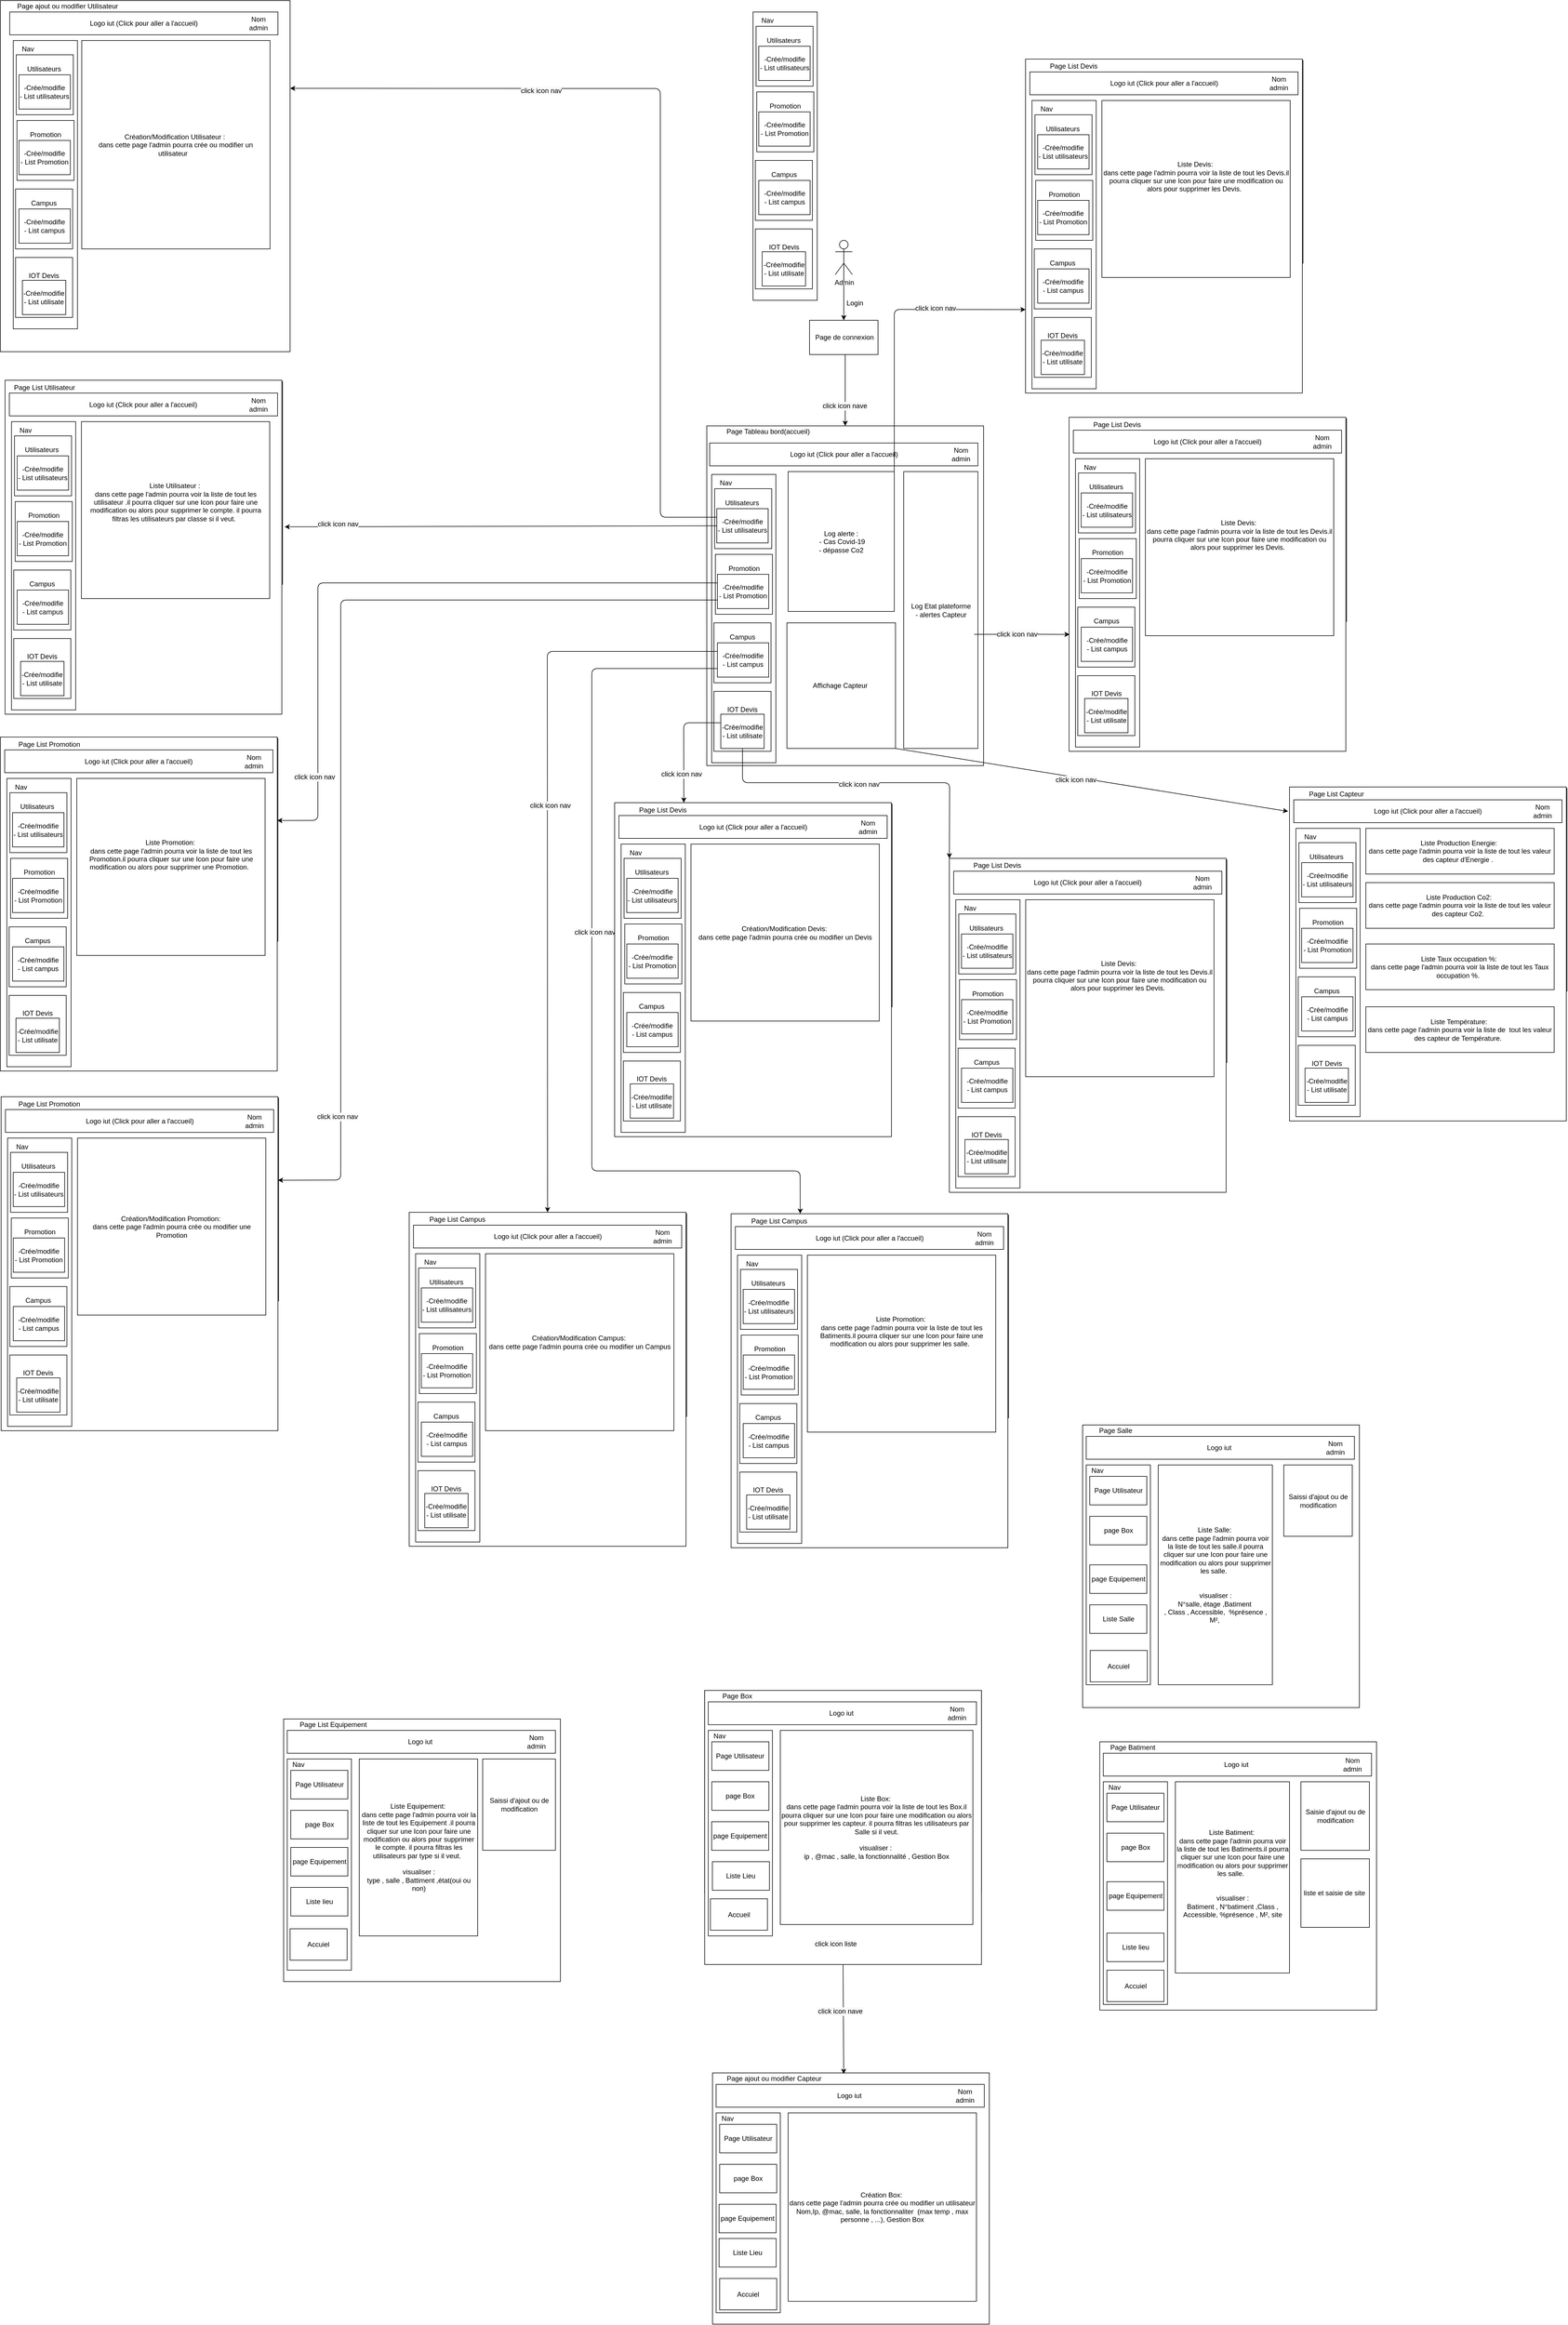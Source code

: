 <mxfile version="14.5.0" type="github" pages="2">
  <diagram id="ARH5aImlDJQzNbsXuoi2" name="Page-1">
    <mxGraphModel dx="3237" dy="3081" grid="1" gridSize="10" guides="1" tooltips="1" connect="1" arrows="1" fold="1" page="1" pageScale="1" pageWidth="827" pageHeight="1169" math="0" shadow="0">
      <root>
        <mxCell id="0" />
        <mxCell id="1" parent="0" />
        <mxCell id="hwvQYhv3dfhFRNOniil5-13" value="" style="rounded=0;whiteSpace=wrap;html=1;" parent="1" vertex="1">
          <mxGeometry x="157.75" y="710" width="485" height="355" as="geometry" />
        </mxCell>
        <mxCell id="hwvQYhv3dfhFRNOniil5-14" value="" style="rounded=0;whiteSpace=wrap;html=1;" parent="1" vertex="1">
          <mxGeometry x="164" y="780" width="112.5" height="240" as="geometry" />
        </mxCell>
        <mxCell id="hwvQYhv3dfhFRNOniil5-15" value="Page Utilisateur" style="text;html=1;strokeColor=none;fillColor=none;align=center;verticalAlign=middle;whiteSpace=wrap;rounded=0;" parent="1" vertex="1">
          <mxGeometry x="170.25" y="710" width="90" height="20" as="geometry" />
        </mxCell>
        <mxCell id="hwvQYhv3dfhFRNOniil5-16" value="Nav" style="text;html=1;strokeColor=none;fillColor=none;align=center;verticalAlign=middle;whiteSpace=wrap;rounded=0;" parent="1" vertex="1">
          <mxGeometry x="164" y="780" width="40" height="20" as="geometry" />
        </mxCell>
        <mxCell id="hwvQYhv3dfhFRNOniil5-17" value="Page Utilisateur" style="rounded=0;whiteSpace=wrap;html=1;" parent="1" vertex="1">
          <mxGeometry x="170.25" y="800" width="100" height="50" as="geometry" />
        </mxCell>
        <mxCell id="hwvQYhv3dfhFRNOniil5-18" value="page Capteur" style="rounded=0;whiteSpace=wrap;html=1;" parent="1" vertex="1">
          <mxGeometry x="170.25" y="870" width="100" height="50" as="geometry" />
        </mxCell>
        <mxCell id="hwvQYhv3dfhFRNOniil5-19" value="Liste Salle" style="rounded=0;whiteSpace=wrap;html=1;" parent="1" vertex="1">
          <mxGeometry x="170.25" y="950" width="100" height="50" as="geometry" />
        </mxCell>
        <mxCell id="hwvQYhv3dfhFRNOniil5-20" value="Liste Utilisateur :&amp;nbsp;&lt;br&gt;dans cette page l&#39;admin pourra voir la liste de tout les utilisateur .il pourra cliquer sur une Icon pour faire une modification ou alors pour supprimer le compte. il pourra filtras les utilisateurs par classe si il veut.&amp;nbsp;&amp;nbsp;" style="rounded=0;whiteSpace=wrap;html=1;" parent="1" vertex="1">
          <mxGeometry x="290.25" y="780" width="200" height="240" as="geometry" />
        </mxCell>
        <mxCell id="hwvQYhv3dfhFRNOniil5-21" value="Logo iut&amp;nbsp;" style="rounded=0;whiteSpace=wrap;html=1;" parent="1" vertex="1">
          <mxGeometry x="164" y="730" width="470" height="40" as="geometry" />
        </mxCell>
        <mxCell id="hwvQYhv3dfhFRNOniil5-22" value="Nom admin" style="text;html=1;strokeColor=none;fillColor=none;align=center;verticalAlign=middle;whiteSpace=wrap;rounded=0;" parent="1" vertex="1">
          <mxGeometry x="580.25" y="740" width="40" height="20" as="geometry" />
        </mxCell>
        <mxCell id="hwvQYhv3dfhFRNOniil5-23" value="Saissi d&#39;ajout ou de modification" style="rounded=0;whiteSpace=wrap;html=1;" parent="1" vertex="1">
          <mxGeometry x="510.25" y="780" width="120" height="50" as="geometry" />
        </mxCell>
        <mxCell id="hwvQYhv3dfhFRNOniil5-24" value="" style="rounded=0;whiteSpace=wrap;html=1;" parent="1" vertex="1">
          <mxGeometry x="157.75" y="710" width="485" height="480" as="geometry" />
        </mxCell>
        <mxCell id="hwvQYhv3dfhFRNOniil5-25" value="" style="rounded=0;whiteSpace=wrap;html=1;" parent="1" vertex="1">
          <mxGeometry x="164" y="780" width="112.5" height="360" as="geometry" />
        </mxCell>
        <mxCell id="hwvQYhv3dfhFRNOniil5-26" value="Page Box" style="text;html=1;strokeColor=none;fillColor=none;align=center;verticalAlign=middle;whiteSpace=wrap;rounded=0;" parent="1" vertex="1">
          <mxGeometry x="170.25" y="710" width="90" height="20" as="geometry" />
        </mxCell>
        <mxCell id="hwvQYhv3dfhFRNOniil5-27" value="Nav" style="text;html=1;strokeColor=none;fillColor=none;align=center;verticalAlign=middle;whiteSpace=wrap;rounded=0;" parent="1" vertex="1">
          <mxGeometry x="164" y="780" width="40" height="20" as="geometry" />
        </mxCell>
        <mxCell id="hwvQYhv3dfhFRNOniil5-28" value="Page Utilisateur" style="rounded=0;whiteSpace=wrap;html=1;" parent="1" vertex="1">
          <mxGeometry x="170.25" y="800" width="100" height="50" as="geometry" />
        </mxCell>
        <mxCell id="hwvQYhv3dfhFRNOniil5-29" value="page Box" style="rounded=0;whiteSpace=wrap;html=1;" parent="1" vertex="1">
          <mxGeometry x="170.25" y="870" width="100" height="50" as="geometry" />
        </mxCell>
        <mxCell id="hwvQYhv3dfhFRNOniil5-30" value="Liste Lieu" style="rounded=0;whiteSpace=wrap;html=1;" parent="1" vertex="1">
          <mxGeometry x="171.25" y="1010" width="100" height="50" as="geometry" />
        </mxCell>
        <mxCell id="hwvQYhv3dfhFRNOniil5-31" value="Liste Box:&amp;nbsp;&lt;br&gt;dans cette page l&#39;admin pourra voir la liste de tout les Box.il pourra cliquer sur une Icon pour faire une modification ou alors pour supprimer les capteur. il pourra filtras les utilisateurs par Salle si il veut.&lt;br&gt;&lt;br&gt;visualiser :&amp;nbsp;&lt;br&gt;ip , @mac , salle, la fonctionnalité , Gestion Box" style="rounded=0;whiteSpace=wrap;html=1;" parent="1" vertex="1">
          <mxGeometry x="290.25" y="780" width="337.5" height="340" as="geometry" />
        </mxCell>
        <mxCell id="hwvQYhv3dfhFRNOniil5-32" value="Logo iut&amp;nbsp;" style="rounded=0;whiteSpace=wrap;html=1;" parent="1" vertex="1">
          <mxGeometry x="164" y="730" width="470" height="40" as="geometry" />
        </mxCell>
        <mxCell id="hwvQYhv3dfhFRNOniil5-33" value="Nom admin" style="text;html=1;strokeColor=none;fillColor=none;align=center;verticalAlign=middle;whiteSpace=wrap;rounded=0;" parent="1" vertex="1">
          <mxGeometry x="580.25" y="740" width="40" height="20" as="geometry" />
        </mxCell>
        <mxCell id="hwvQYhv3dfhFRNOniil5-60" value="" style="rounded=0;whiteSpace=wrap;html=1;" parent="1" vertex="1">
          <mxGeometry x="820" y="245" width="485" height="355" as="geometry" />
        </mxCell>
        <mxCell id="hwvQYhv3dfhFRNOniil5-61" value="" style="rounded=0;whiteSpace=wrap;html=1;" parent="1" vertex="1">
          <mxGeometry x="826.25" y="315" width="112.5" height="240" as="geometry" />
        </mxCell>
        <mxCell id="hwvQYhv3dfhFRNOniil5-62" value="Page Utilisateur" style="text;html=1;strokeColor=none;fillColor=none;align=center;verticalAlign=middle;whiteSpace=wrap;rounded=0;" parent="1" vertex="1">
          <mxGeometry x="832.5" y="245" width="90" height="20" as="geometry" />
        </mxCell>
        <mxCell id="hwvQYhv3dfhFRNOniil5-63" value="Nav" style="text;html=1;strokeColor=none;fillColor=none;align=center;verticalAlign=middle;whiteSpace=wrap;rounded=0;" parent="1" vertex="1">
          <mxGeometry x="826.25" y="315" width="40" height="20" as="geometry" />
        </mxCell>
        <mxCell id="hwvQYhv3dfhFRNOniil5-64" value="Page Utilisateur" style="rounded=0;whiteSpace=wrap;html=1;" parent="1" vertex="1">
          <mxGeometry x="832.5" y="335" width="100" height="50" as="geometry" />
        </mxCell>
        <mxCell id="hwvQYhv3dfhFRNOniil5-65" value="page Capteur" style="rounded=0;whiteSpace=wrap;html=1;" parent="1" vertex="1">
          <mxGeometry x="832.5" y="405" width="100" height="50" as="geometry" />
        </mxCell>
        <mxCell id="hwvQYhv3dfhFRNOniil5-66" value="Liste Salle" style="rounded=0;whiteSpace=wrap;html=1;" parent="1" vertex="1">
          <mxGeometry x="832.5" y="485" width="100" height="50" as="geometry" />
        </mxCell>
        <mxCell id="hwvQYhv3dfhFRNOniil5-67" value="Liste Utilisateur :&amp;nbsp;&lt;br&gt;dans cette page l&#39;admin pourra voir la liste de tout les utilisateur .il pourra cliquer sur une Icon pour faire une modification ou alors pour supprimer le compte. il pourra filtras les utilisateurs par classe si il veut.&amp;nbsp;&amp;nbsp;" style="rounded=0;whiteSpace=wrap;html=1;" parent="1" vertex="1">
          <mxGeometry x="952.5" y="315" width="200" height="240" as="geometry" />
        </mxCell>
        <mxCell id="hwvQYhv3dfhFRNOniil5-68" value="Logo iut&amp;nbsp;" style="rounded=0;whiteSpace=wrap;html=1;" parent="1" vertex="1">
          <mxGeometry x="826.25" y="265" width="470" height="40" as="geometry" />
        </mxCell>
        <mxCell id="hwvQYhv3dfhFRNOniil5-69" value="Nom admin" style="text;html=1;strokeColor=none;fillColor=none;align=center;verticalAlign=middle;whiteSpace=wrap;rounded=0;" parent="1" vertex="1">
          <mxGeometry x="1242.5" y="275" width="40" height="20" as="geometry" />
        </mxCell>
        <mxCell id="hwvQYhv3dfhFRNOniil5-70" value="Saissi d&#39;ajout ou de modification" style="rounded=0;whiteSpace=wrap;html=1;" parent="1" vertex="1">
          <mxGeometry x="1172.5" y="315" width="120" height="50" as="geometry" />
        </mxCell>
        <mxCell id="hwvQYhv3dfhFRNOniil5-71" value="" style="rounded=0;whiteSpace=wrap;html=1;" parent="1" vertex="1">
          <mxGeometry x="820" y="245" width="485" height="495" as="geometry" />
        </mxCell>
        <mxCell id="hwvQYhv3dfhFRNOniil5-72" value="" style="rounded=0;whiteSpace=wrap;html=1;" parent="1" vertex="1">
          <mxGeometry x="826.25" y="315" width="112.5" height="385" as="geometry" />
        </mxCell>
        <mxCell id="hwvQYhv3dfhFRNOniil5-73" value="Page Salle" style="text;html=1;strokeColor=none;fillColor=none;align=center;verticalAlign=middle;whiteSpace=wrap;rounded=0;" parent="1" vertex="1">
          <mxGeometry x="832.5" y="245" width="90" height="20" as="geometry" />
        </mxCell>
        <mxCell id="hwvQYhv3dfhFRNOniil5-74" value="Nav" style="text;html=1;strokeColor=none;fillColor=none;align=center;verticalAlign=middle;whiteSpace=wrap;rounded=0;" parent="1" vertex="1">
          <mxGeometry x="826.25" y="315" width="40" height="20" as="geometry" />
        </mxCell>
        <mxCell id="hwvQYhv3dfhFRNOniil5-75" value="Page Utilisateur" style="rounded=0;whiteSpace=wrap;html=1;" parent="1" vertex="1">
          <mxGeometry x="832.5" y="335" width="100" height="50" as="geometry" />
        </mxCell>
        <mxCell id="hwvQYhv3dfhFRNOniil5-76" value="page Box" style="rounded=0;whiteSpace=wrap;html=1;" parent="1" vertex="1">
          <mxGeometry x="832.5" y="405" width="100" height="50" as="geometry" />
        </mxCell>
        <mxCell id="hwvQYhv3dfhFRNOniil5-77" value="Liste Salle" style="rounded=0;whiteSpace=wrap;html=1;" parent="1" vertex="1">
          <mxGeometry x="832.5" y="560" width="100" height="50" as="geometry" />
        </mxCell>
        <mxCell id="hwvQYhv3dfhFRNOniil5-78" value="Liste Salle:&amp;nbsp;&lt;br&gt;dans cette page l&#39;admin pourra voir la liste de tout les salle.il pourra cliquer sur une Icon pour faire une modification ou alors pour supprimer les salle.&amp;nbsp;&amp;nbsp;&lt;br&gt;&lt;br&gt;&lt;br&gt;visualiser :&lt;br&gt;N°salle, étage ,Batiment&amp;nbsp;&lt;br&gt;, Class , Accessible,&amp;nbsp; %présence , M²,&amp;nbsp;" style="rounded=0;whiteSpace=wrap;html=1;" parent="1" vertex="1">
          <mxGeometry x="952.5" y="315" width="200" height="385" as="geometry" />
        </mxCell>
        <mxCell id="hwvQYhv3dfhFRNOniil5-79" value="Logo iut&amp;nbsp;" style="rounded=0;whiteSpace=wrap;html=1;" parent="1" vertex="1">
          <mxGeometry x="826.25" y="265" width="470" height="40" as="geometry" />
        </mxCell>
        <mxCell id="hwvQYhv3dfhFRNOniil5-80" value="Nom admin" style="text;html=1;strokeColor=none;fillColor=none;align=center;verticalAlign=middle;whiteSpace=wrap;rounded=0;" parent="1" vertex="1">
          <mxGeometry x="1242.5" y="275" width="40" height="20" as="geometry" />
        </mxCell>
        <mxCell id="hwvQYhv3dfhFRNOniil5-81" value="Saissi d&#39;ajout ou de modification" style="rounded=0;whiteSpace=wrap;html=1;" parent="1" vertex="1">
          <mxGeometry x="1172.5" y="315" width="120" height="125" as="geometry" />
        </mxCell>
        <mxCell id="hwvQYhv3dfhFRNOniil5-88" value="" style="rounded=0;whiteSpace=wrap;html=1;" parent="1" vertex="1">
          <mxGeometry x="171.5" y="1380" width="485" height="355" as="geometry" />
        </mxCell>
        <mxCell id="hwvQYhv3dfhFRNOniil5-89" value="" style="rounded=0;whiteSpace=wrap;html=1;" parent="1" vertex="1">
          <mxGeometry x="177.75" y="1450" width="112.5" height="240" as="geometry" />
        </mxCell>
        <mxCell id="hwvQYhv3dfhFRNOniil5-90" value="Page Utilisateur" style="text;html=1;strokeColor=none;fillColor=none;align=center;verticalAlign=middle;whiteSpace=wrap;rounded=0;" parent="1" vertex="1">
          <mxGeometry x="184" y="1380" width="90" height="20" as="geometry" />
        </mxCell>
        <mxCell id="hwvQYhv3dfhFRNOniil5-91" value="Nav" style="text;html=1;strokeColor=none;fillColor=none;align=center;verticalAlign=middle;whiteSpace=wrap;rounded=0;" parent="1" vertex="1">
          <mxGeometry x="177.75" y="1450" width="40" height="20" as="geometry" />
        </mxCell>
        <mxCell id="hwvQYhv3dfhFRNOniil5-92" value="Page Utilisateur" style="rounded=0;whiteSpace=wrap;html=1;" parent="1" vertex="1">
          <mxGeometry x="184" y="1470" width="100" height="50" as="geometry" />
        </mxCell>
        <mxCell id="hwvQYhv3dfhFRNOniil5-93" value="page Capteur" style="rounded=0;whiteSpace=wrap;html=1;" parent="1" vertex="1">
          <mxGeometry x="184" y="1540" width="100" height="50" as="geometry" />
        </mxCell>
        <mxCell id="hwvQYhv3dfhFRNOniil5-94" value="Liste Salle" style="rounded=0;whiteSpace=wrap;html=1;" parent="1" vertex="1">
          <mxGeometry x="184" y="1620" width="100" height="50" as="geometry" />
        </mxCell>
        <mxCell id="hwvQYhv3dfhFRNOniil5-95" value="Liste Utilisateur :&amp;nbsp;&lt;br&gt;dans cette page l&#39;admin pourra voir la liste de tout les utilisateur .il pourra cliquer sur une Icon pour faire une modification ou alors pour supprimer le compte. il pourra filtras les utilisateurs par classe si il veut.&amp;nbsp;&amp;nbsp;" style="rounded=0;whiteSpace=wrap;html=1;" parent="1" vertex="1">
          <mxGeometry x="304" y="1450" width="200" height="240" as="geometry" />
        </mxCell>
        <mxCell id="hwvQYhv3dfhFRNOniil5-96" value="Logo iut&amp;nbsp;" style="rounded=0;whiteSpace=wrap;html=1;" parent="1" vertex="1">
          <mxGeometry x="177.75" y="1400" width="470" height="40" as="geometry" />
        </mxCell>
        <mxCell id="hwvQYhv3dfhFRNOniil5-97" value="Nom admin" style="text;html=1;strokeColor=none;fillColor=none;align=center;verticalAlign=middle;whiteSpace=wrap;rounded=0;" parent="1" vertex="1">
          <mxGeometry x="594" y="1410" width="40" height="20" as="geometry" />
        </mxCell>
        <mxCell id="hwvQYhv3dfhFRNOniil5-98" value="Saissi d&#39;ajout ou de modification" style="rounded=0;whiteSpace=wrap;html=1;" parent="1" vertex="1">
          <mxGeometry x="524" y="1450" width="120" height="50" as="geometry" />
        </mxCell>
        <mxCell id="hwvQYhv3dfhFRNOniil5-99" value="" style="rounded=0;whiteSpace=wrap;html=1;" parent="1" vertex="1">
          <mxGeometry x="171.5" y="1380" width="485" height="440" as="geometry" />
        </mxCell>
        <mxCell id="hwvQYhv3dfhFRNOniil5-100" value="" style="rounded=0;whiteSpace=wrap;html=1;" parent="1" vertex="1">
          <mxGeometry x="177.75" y="1450" width="112.5" height="350" as="geometry" />
        </mxCell>
        <mxCell id="hwvQYhv3dfhFRNOniil5-101" value="Page ajout ou modifier Capteur" style="text;html=1;strokeColor=none;fillColor=none;align=center;verticalAlign=middle;whiteSpace=wrap;rounded=0;" parent="1" vertex="1">
          <mxGeometry x="184" y="1380" width="191.25" height="20" as="geometry" />
        </mxCell>
        <mxCell id="hwvQYhv3dfhFRNOniil5-102" value="Nav" style="text;html=1;strokeColor=none;fillColor=none;align=center;verticalAlign=middle;whiteSpace=wrap;rounded=0;" parent="1" vertex="1">
          <mxGeometry x="177.75" y="1450" width="40" height="20" as="geometry" />
        </mxCell>
        <mxCell id="hwvQYhv3dfhFRNOniil5-103" value="Page Utilisateur" style="rounded=0;whiteSpace=wrap;html=1;" parent="1" vertex="1">
          <mxGeometry x="184" y="1470" width="100" height="50" as="geometry" />
        </mxCell>
        <mxCell id="hwvQYhv3dfhFRNOniil5-104" value="page Box" style="rounded=0;whiteSpace=wrap;html=1;" parent="1" vertex="1">
          <mxGeometry x="184" y="1540" width="100" height="50" as="geometry" />
        </mxCell>
        <mxCell id="hwvQYhv3dfhFRNOniil5-105" value="Liste Lieu" style="rounded=0;whiteSpace=wrap;html=1;" parent="1" vertex="1">
          <mxGeometry x="183" y="1670" width="100" height="50" as="geometry" />
        </mxCell>
        <mxCell id="hwvQYhv3dfhFRNOniil5-106" value="Création Box:&amp;nbsp;&lt;br&gt;dans cette page l&#39;admin pourra crée ou modifier un utilisateur Nom,Ip, @mac, salle, la fonctionnaliter&amp;nbsp; (max temp , max personne , ...), Gestion Box" style="rounded=0;whiteSpace=wrap;html=1;" parent="1" vertex="1">
          <mxGeometry x="304" y="1450" width="330" height="330" as="geometry" />
        </mxCell>
        <mxCell id="hwvQYhv3dfhFRNOniil5-107" value="Logo iut&amp;nbsp;" style="rounded=0;whiteSpace=wrap;html=1;" parent="1" vertex="1">
          <mxGeometry x="177.75" y="1400" width="470" height="40" as="geometry" />
        </mxCell>
        <mxCell id="hwvQYhv3dfhFRNOniil5-108" value="Nom admin" style="text;html=1;strokeColor=none;fillColor=none;align=center;verticalAlign=middle;whiteSpace=wrap;rounded=0;" parent="1" vertex="1">
          <mxGeometry x="594" y="1410" width="40" height="20" as="geometry" />
        </mxCell>
        <mxCell id="hwvQYhv3dfhFRNOniil5-109" value="" style="endArrow=classic;html=1;exitX=0.5;exitY=1;exitDx=0;exitDy=0;entryX=0.474;entryY=0.004;entryDx=0;entryDy=0;entryPerimeter=0;" parent="1" source="hwvQYhv3dfhFRNOniil5-24" target="hwvQYhv3dfhFRNOniil5-99" edge="1">
          <mxGeometry width="50" height="50" relative="1" as="geometry">
            <mxPoint x="176.5" y="455" as="sourcePoint" />
            <mxPoint x="39.765" y="453.005" as="targetPoint" />
            <Array as="points" />
          </mxGeometry>
        </mxCell>
        <mxCell id="RcjOclbqkBx9WkXxXYVM-54" value="&lt;span style=&quot;font-size: 12px ; background-color: rgb(248 , 249 , 250)&quot;&gt;click icon nave&lt;/span&gt;" style="edgeLabel;html=1;align=center;verticalAlign=middle;resizable=0;points=[];" parent="hwvQYhv3dfhFRNOniil5-109" vertex="1" connectable="0">
          <mxGeometry x="-0.151" y="-6" relative="1" as="geometry">
            <mxPoint as="offset" />
          </mxGeometry>
        </mxCell>
        <mxCell id="hwvQYhv3dfhFRNOniil5-115" value="&lt;span style=&quot;color: rgb(0, 0, 0); font-family: helvetica; font-size: 12px; font-style: normal; font-weight: 400; letter-spacing: normal; text-align: center; text-indent: 0px; text-transform: none; word-spacing: 0px; background-color: rgb(248, 249, 250); display: inline; float: none;&quot;&gt;click icon liste&lt;/span&gt;" style="text;whiteSpace=wrap;html=1;" parent="1" vertex="1">
          <mxGeometry x="349" y="1140" width="100" height="30" as="geometry" />
        </mxCell>
        <mxCell id="hwvQYhv3dfhFRNOniil5-121" value="page Equipement" style="rounded=0;whiteSpace=wrap;html=1;" parent="1" vertex="1">
          <mxGeometry x="832.5" y="490" width="100" height="50" as="geometry" />
        </mxCell>
        <mxCell id="hwvQYhv3dfhFRNOniil5-123" value="page Equipement" style="rounded=0;whiteSpace=wrap;html=1;" parent="1" vertex="1">
          <mxGeometry x="170" y="940" width="100" height="50" as="geometry" />
        </mxCell>
        <mxCell id="hwvQYhv3dfhFRNOniil5-124" value="page Equipement" style="rounded=0;whiteSpace=wrap;html=1;" parent="1" vertex="1">
          <mxGeometry x="183" y="1610" width="100" height="50" as="geometry" />
        </mxCell>
        <mxCell id="hwvQYhv3dfhFRNOniil5-127" value="" style="rounded=0;whiteSpace=wrap;html=1;" parent="1" vertex="1">
          <mxGeometry x="-580" y="760" width="485" height="355" as="geometry" />
        </mxCell>
        <mxCell id="hwvQYhv3dfhFRNOniil5-128" value="" style="rounded=0;whiteSpace=wrap;html=1;" parent="1" vertex="1">
          <mxGeometry x="-573.75" y="830" width="112.5" height="240" as="geometry" />
        </mxCell>
        <mxCell id="hwvQYhv3dfhFRNOniil5-129" value="Page Utilisateur" style="text;html=1;strokeColor=none;fillColor=none;align=center;verticalAlign=middle;whiteSpace=wrap;rounded=0;" parent="1" vertex="1">
          <mxGeometry x="-567.5" y="760" width="90" height="20" as="geometry" />
        </mxCell>
        <mxCell id="hwvQYhv3dfhFRNOniil5-130" value="Nav" style="text;html=1;strokeColor=none;fillColor=none;align=center;verticalAlign=middle;whiteSpace=wrap;rounded=0;" parent="1" vertex="1">
          <mxGeometry x="-573.75" y="830" width="40" height="20" as="geometry" />
        </mxCell>
        <mxCell id="hwvQYhv3dfhFRNOniil5-131" value="Page Utilisateur" style="rounded=0;whiteSpace=wrap;html=1;" parent="1" vertex="1">
          <mxGeometry x="-567.5" y="850" width="100" height="50" as="geometry" />
        </mxCell>
        <mxCell id="hwvQYhv3dfhFRNOniil5-132" value="page Capteur" style="rounded=0;whiteSpace=wrap;html=1;" parent="1" vertex="1">
          <mxGeometry x="-567.5" y="920" width="100" height="50" as="geometry" />
        </mxCell>
        <mxCell id="hwvQYhv3dfhFRNOniil5-133" value="Liste Salle" style="rounded=0;whiteSpace=wrap;html=1;" parent="1" vertex="1">
          <mxGeometry x="-567.5" y="1000" width="100" height="50" as="geometry" />
        </mxCell>
        <mxCell id="hwvQYhv3dfhFRNOniil5-134" value="Liste Utilisateur :&amp;nbsp;&lt;br&gt;dans cette page l&#39;admin pourra voir la liste de tout les utilisateur .il pourra cliquer sur une Icon pour faire une modification ou alors pour supprimer le compte. il pourra filtras les utilisateurs par classe si il veut.&amp;nbsp;&amp;nbsp;" style="rounded=0;whiteSpace=wrap;html=1;" parent="1" vertex="1">
          <mxGeometry x="-447.5" y="830" width="200" height="240" as="geometry" />
        </mxCell>
        <mxCell id="hwvQYhv3dfhFRNOniil5-135" value="Logo iut&amp;nbsp;" style="rounded=0;whiteSpace=wrap;html=1;" parent="1" vertex="1">
          <mxGeometry x="-573.75" y="780" width="470" height="40" as="geometry" />
        </mxCell>
        <mxCell id="hwvQYhv3dfhFRNOniil5-136" value="Nom admin" style="text;html=1;strokeColor=none;fillColor=none;align=center;verticalAlign=middle;whiteSpace=wrap;rounded=0;" parent="1" vertex="1">
          <mxGeometry x="-157.5" y="790" width="40" height="20" as="geometry" />
        </mxCell>
        <mxCell id="hwvQYhv3dfhFRNOniil5-137" value="Saissi d&#39;ajout ou de modification" style="rounded=0;whiteSpace=wrap;html=1;" parent="1" vertex="1">
          <mxGeometry x="-227.5" y="830" width="120" height="50" as="geometry" />
        </mxCell>
        <mxCell id="hwvQYhv3dfhFRNOniil5-138" value="" style="rounded=0;whiteSpace=wrap;html=1;" parent="1" vertex="1">
          <mxGeometry x="-580" y="760" width="485" height="460" as="geometry" />
        </mxCell>
        <mxCell id="hwvQYhv3dfhFRNOniil5-139" value="" style="rounded=0;whiteSpace=wrap;html=1;" parent="1" vertex="1">
          <mxGeometry x="-573.75" y="830" width="112.5" height="370" as="geometry" />
        </mxCell>
        <mxCell id="hwvQYhv3dfhFRNOniil5-140" value="Page List Equipement" style="text;html=1;strokeColor=none;fillColor=none;align=center;verticalAlign=middle;whiteSpace=wrap;rounded=0;" parent="1" vertex="1">
          <mxGeometry x="-567.5" y="760" width="147.5" height="20" as="geometry" />
        </mxCell>
        <mxCell id="hwvQYhv3dfhFRNOniil5-141" value="Nav" style="text;html=1;strokeColor=none;fillColor=none;align=center;verticalAlign=middle;whiteSpace=wrap;rounded=0;" parent="1" vertex="1">
          <mxGeometry x="-573.75" y="830" width="40" height="20" as="geometry" />
        </mxCell>
        <mxCell id="hwvQYhv3dfhFRNOniil5-142" value="Page Utilisateur" style="rounded=0;whiteSpace=wrap;html=1;" parent="1" vertex="1">
          <mxGeometry x="-567.5" y="850" width="100" height="50" as="geometry" />
        </mxCell>
        <mxCell id="hwvQYhv3dfhFRNOniil5-143" value="page Box" style="rounded=0;whiteSpace=wrap;html=1;" parent="1" vertex="1">
          <mxGeometry x="-567.5" y="920" width="100" height="50" as="geometry" />
        </mxCell>
        <mxCell id="hwvQYhv3dfhFRNOniil5-144" value="Liste lieu" style="rounded=0;whiteSpace=wrap;html=1;" parent="1" vertex="1">
          <mxGeometry x="-567.5" y="1055" width="100" height="50" as="geometry" />
        </mxCell>
        <mxCell id="hwvQYhv3dfhFRNOniil5-145" value="Liste Equipement:&amp;nbsp;&lt;br&gt;dans cette page l&#39;admin pourra voir la liste de tout les Equipement&amp;nbsp;.il pourra cliquer sur une Icon pour faire une modification ou alors pour supprimer le compte. il pourra filtras les utilisateurs par type si il veut.&amp;nbsp;&amp;nbsp;&lt;br&gt;&lt;br&gt;visualiser :&lt;br&gt;type , salle , Battiment ,état(oui ou non)" style="rounded=0;whiteSpace=wrap;html=1;" parent="1" vertex="1">
          <mxGeometry x="-447.5" y="830" width="207.5" height="310" as="geometry" />
        </mxCell>
        <mxCell id="hwvQYhv3dfhFRNOniil5-146" value="Logo iut&amp;nbsp;" style="rounded=0;whiteSpace=wrap;html=1;" parent="1" vertex="1">
          <mxGeometry x="-573.75" y="780" width="470" height="40" as="geometry" />
        </mxCell>
        <mxCell id="hwvQYhv3dfhFRNOniil5-147" value="Nom admin" style="text;html=1;strokeColor=none;fillColor=none;align=center;verticalAlign=middle;whiteSpace=wrap;rounded=0;" parent="1" vertex="1">
          <mxGeometry x="-157.5" y="790" width="40" height="20" as="geometry" />
        </mxCell>
        <mxCell id="hwvQYhv3dfhFRNOniil5-148" value="page Equipement" style="rounded=0;whiteSpace=wrap;html=1;" parent="1" vertex="1">
          <mxGeometry x="-567.5" y="985" width="100" height="50" as="geometry" />
        </mxCell>
        <mxCell id="hwvQYhv3dfhFRNOniil5-173" value="Saissi d&#39;ajout ou de modification" style="rounded=0;whiteSpace=wrap;html=1;" parent="1" vertex="1">
          <mxGeometry x="-231.25" y="830" width="127.5" height="160" as="geometry" />
        </mxCell>
        <mxCell id="hwvQYhv3dfhFRNOniil5-174" value="" style="rounded=0;whiteSpace=wrap;html=1;" parent="1" vertex="1">
          <mxGeometry x="850" y="800" width="485" height="355" as="geometry" />
        </mxCell>
        <mxCell id="hwvQYhv3dfhFRNOniil5-175" value="" style="rounded=0;whiteSpace=wrap;html=1;" parent="1" vertex="1">
          <mxGeometry x="856.25" y="870" width="112.5" height="240" as="geometry" />
        </mxCell>
        <mxCell id="hwvQYhv3dfhFRNOniil5-176" value="Page Utilisateur" style="text;html=1;strokeColor=none;fillColor=none;align=center;verticalAlign=middle;whiteSpace=wrap;rounded=0;" parent="1" vertex="1">
          <mxGeometry x="862.5" y="800" width="90" height="20" as="geometry" />
        </mxCell>
        <mxCell id="hwvQYhv3dfhFRNOniil5-177" value="Nav" style="text;html=1;strokeColor=none;fillColor=none;align=center;verticalAlign=middle;whiteSpace=wrap;rounded=0;" parent="1" vertex="1">
          <mxGeometry x="856.25" y="870" width="40" height="20" as="geometry" />
        </mxCell>
        <mxCell id="hwvQYhv3dfhFRNOniil5-178" value="Page Utilisateur" style="rounded=0;whiteSpace=wrap;html=1;" parent="1" vertex="1">
          <mxGeometry x="862.5" y="890" width="100" height="50" as="geometry" />
        </mxCell>
        <mxCell id="hwvQYhv3dfhFRNOniil5-179" value="page Capteur" style="rounded=0;whiteSpace=wrap;html=1;" parent="1" vertex="1">
          <mxGeometry x="862.5" y="960" width="100" height="50" as="geometry" />
        </mxCell>
        <mxCell id="hwvQYhv3dfhFRNOniil5-180" value="Liste Salle" style="rounded=0;whiteSpace=wrap;html=1;" parent="1" vertex="1">
          <mxGeometry x="862.5" y="1040" width="100" height="50" as="geometry" />
        </mxCell>
        <mxCell id="hwvQYhv3dfhFRNOniil5-181" value="Liste Utilisateur :&amp;nbsp;&lt;br&gt;dans cette page l&#39;admin pourra voir la liste de tout les utilisateur .il pourra cliquer sur une Icon pour faire une modification ou alors pour supprimer le compte. il pourra filtras les utilisateurs par classe si il veut.&amp;nbsp;&amp;nbsp;" style="rounded=0;whiteSpace=wrap;html=1;" parent="1" vertex="1">
          <mxGeometry x="982.5" y="870" width="200" height="240" as="geometry" />
        </mxCell>
        <mxCell id="hwvQYhv3dfhFRNOniil5-182" value="Logo iut&amp;nbsp;" style="rounded=0;whiteSpace=wrap;html=1;" parent="1" vertex="1">
          <mxGeometry x="856.25" y="820" width="470" height="40" as="geometry" />
        </mxCell>
        <mxCell id="hwvQYhv3dfhFRNOniil5-183" value="Nom admin" style="text;html=1;strokeColor=none;fillColor=none;align=center;verticalAlign=middle;whiteSpace=wrap;rounded=0;" parent="1" vertex="1">
          <mxGeometry x="1272.5" y="830" width="40" height="20" as="geometry" />
        </mxCell>
        <mxCell id="hwvQYhv3dfhFRNOniil5-184" value="Saissi d&#39;ajout ou de modification" style="rounded=0;whiteSpace=wrap;html=1;" parent="1" vertex="1">
          <mxGeometry x="1202.5" y="870" width="120" height="50" as="geometry" />
        </mxCell>
        <mxCell id="hwvQYhv3dfhFRNOniil5-185" value="" style="rounded=0;whiteSpace=wrap;html=1;" parent="1" vertex="1">
          <mxGeometry x="850" y="800" width="485" height="470" as="geometry" />
        </mxCell>
        <mxCell id="hwvQYhv3dfhFRNOniil5-186" value="" style="rounded=0;whiteSpace=wrap;html=1;" parent="1" vertex="1">
          <mxGeometry x="856.25" y="870" width="112.5" height="390" as="geometry" />
        </mxCell>
        <mxCell id="hwvQYhv3dfhFRNOniil5-187" value="Page Batiment" style="text;html=1;strokeColor=none;fillColor=none;align=center;verticalAlign=middle;whiteSpace=wrap;rounded=0;" parent="1" vertex="1">
          <mxGeometry x="862.5" y="800" width="90" height="20" as="geometry" />
        </mxCell>
        <mxCell id="hwvQYhv3dfhFRNOniil5-188" value="Nav" style="text;html=1;strokeColor=none;fillColor=none;align=center;verticalAlign=middle;whiteSpace=wrap;rounded=0;" parent="1" vertex="1">
          <mxGeometry x="856.25" y="870" width="40" height="20" as="geometry" />
        </mxCell>
        <mxCell id="hwvQYhv3dfhFRNOniil5-189" value="Page Utilisateur" style="rounded=0;whiteSpace=wrap;html=1;" parent="1" vertex="1">
          <mxGeometry x="862.5" y="890" width="100" height="50" as="geometry" />
        </mxCell>
        <mxCell id="hwvQYhv3dfhFRNOniil5-190" value="page Box" style="rounded=0;whiteSpace=wrap;html=1;" parent="1" vertex="1">
          <mxGeometry x="862.5" y="960" width="100" height="50" as="geometry" />
        </mxCell>
        <mxCell id="hwvQYhv3dfhFRNOniil5-191" value="Liste lieu" style="rounded=0;whiteSpace=wrap;html=1;" parent="1" vertex="1">
          <mxGeometry x="862.5" y="1135" width="100" height="50" as="geometry" />
        </mxCell>
        <mxCell id="hwvQYhv3dfhFRNOniil5-192" value="Liste Batiment:&amp;nbsp;&lt;br&gt;dans cette page l&#39;admin pourra voir la liste de tout les Batiments.il pourra cliquer sur une Icon pour faire une modification ou alors pour supprimer les salle.&amp;nbsp;&amp;nbsp;&lt;br&gt;&lt;br&gt;&lt;br&gt;visualiser :&lt;br&gt;Batiment , N°batiment ,Class , Accessible, %présence , M², site&lt;br&gt;&amp;nbsp;" style="rounded=0;whiteSpace=wrap;html=1;" parent="1" vertex="1">
          <mxGeometry x="982.5" y="870" width="200" height="335" as="geometry" />
        </mxCell>
        <mxCell id="hwvQYhv3dfhFRNOniil5-193" value="Logo iut&amp;nbsp;" style="rounded=0;whiteSpace=wrap;html=1;" parent="1" vertex="1">
          <mxGeometry x="856.25" y="820" width="470" height="40" as="geometry" />
        </mxCell>
        <mxCell id="hwvQYhv3dfhFRNOniil5-194" value="Nom admin" style="text;html=1;strokeColor=none;fillColor=none;align=center;verticalAlign=middle;whiteSpace=wrap;rounded=0;" parent="1" vertex="1">
          <mxGeometry x="1272.5" y="830" width="40" height="20" as="geometry" />
        </mxCell>
        <mxCell id="hwvQYhv3dfhFRNOniil5-195" value="Saisie d&#39;ajout ou de modification" style="rounded=0;whiteSpace=wrap;html=1;" parent="1" vertex="1">
          <mxGeometry x="1202.5" y="870" width="120" height="120" as="geometry" />
        </mxCell>
        <mxCell id="hwvQYhv3dfhFRNOniil5-196" value="page Equipement" style="rounded=0;whiteSpace=wrap;html=1;" parent="1" vertex="1">
          <mxGeometry x="862.5" y="1045" width="100" height="50" as="geometry" />
        </mxCell>
        <mxCell id="RcjOclbqkBx9WkXxXYVM-1" value="Accuiel" style="rounded=0;whiteSpace=wrap;html=1;" parent="1" vertex="1">
          <mxGeometry x="-568.75" y="1127.5" width="100" height="55" as="geometry" />
        </mxCell>
        <mxCell id="RcjOclbqkBx9WkXxXYVM-6" value="liste et saisie de site&amp;nbsp;" style="rounded=0;whiteSpace=wrap;html=1;" parent="1" vertex="1">
          <mxGeometry x="1202.5" y="1005" width="120" height="120" as="geometry" />
        </mxCell>
        <mxCell id="RcjOclbqkBx9WkXxXYVM-37" value="Accuiel" style="rounded=0;whiteSpace=wrap;html=1;" parent="1" vertex="1">
          <mxGeometry x="184" y="1740" width="100" height="55" as="geometry" />
        </mxCell>
        <mxCell id="RcjOclbqkBx9WkXxXYVM-38" value="Accueil" style="rounded=0;whiteSpace=wrap;html=1;" parent="1" vertex="1">
          <mxGeometry x="167.75" y="1075" width="100" height="55" as="geometry" />
        </mxCell>
        <mxCell id="RcjOclbqkBx9WkXxXYVM-39" value="Accuiel" style="rounded=0;whiteSpace=wrap;html=1;" parent="1" vertex="1">
          <mxGeometry x="862.5" y="1200" width="100" height="55" as="geometry" />
        </mxCell>
        <mxCell id="RcjOclbqkBx9WkXxXYVM-40" value="Accuiel" style="rounded=0;whiteSpace=wrap;html=1;" parent="1" vertex="1">
          <mxGeometry x="833.25" y="640" width="100" height="55" as="geometry" />
        </mxCell>
        <mxCell id="vrpec3YslxEc7_vkl1N--1" value="Admin" style="shape=umlActor;verticalLabelPosition=bottom;verticalAlign=top;html=1;outlineConnect=0;" vertex="1" parent="1">
          <mxGeometry x="386.5" y="-1830" width="30" height="60" as="geometry" />
        </mxCell>
        <mxCell id="vrpec3YslxEc7_vkl1N--2" value="" style="endArrow=classic;html=1;exitX=0.5;exitY=0.5;exitDx=0;exitDy=0;exitPerimeter=0;entryX=0.5;entryY=0;entryDx=0;entryDy=0;" edge="1" parent="1" source="vrpec3YslxEc7_vkl1N--1" target="vrpec3YslxEc7_vkl1N--3">
          <mxGeometry width="50" height="50" relative="1" as="geometry">
            <mxPoint x="396.5" y="-1420" as="sourcePoint" />
            <mxPoint x="401.5" y="-1690" as="targetPoint" />
          </mxGeometry>
        </mxCell>
        <mxCell id="vrpec3YslxEc7_vkl1N--3" value="" style="rounded=0;whiteSpace=wrap;html=1;" vertex="1" parent="1">
          <mxGeometry x="341.5" y="-1690" width="120" height="60" as="geometry" />
        </mxCell>
        <mxCell id="vrpec3YslxEc7_vkl1N--4" value="Page de connexion&amp;nbsp;" style="text;html=1;strokeColor=none;fillColor=none;align=center;verticalAlign=middle;whiteSpace=wrap;rounded=0;" vertex="1" parent="1">
          <mxGeometry x="341.5" y="-1690" width="125" height="60" as="geometry" />
        </mxCell>
        <mxCell id="vrpec3YslxEc7_vkl1N--5" value="Login" style="text;html=1;strokeColor=none;fillColor=none;align=center;verticalAlign=middle;whiteSpace=wrap;rounded=0;" vertex="1" parent="1">
          <mxGeometry x="400.5" y="-1730" width="40" height="20" as="geometry" />
        </mxCell>
        <mxCell id="vrpec3YslxEc7_vkl1N--6" value="" style="rounded=0;whiteSpace=wrap;html=1;" vertex="1" parent="1">
          <mxGeometry x="161.5" y="-1505" width="485" height="595" as="geometry" />
        </mxCell>
        <mxCell id="vrpec3YslxEc7_vkl1N--7" value="" style="endArrow=classic;html=1;exitX=0.5;exitY=1;exitDx=0;exitDy=0;entryX=0.5;entryY=0;entryDx=0;entryDy=0;" edge="1" parent="1" source="vrpec3YslxEc7_vkl1N--4" target="vrpec3YslxEc7_vkl1N--6">
          <mxGeometry width="50" height="50" relative="1" as="geometry">
            <mxPoint x="341.5" y="-1010" as="sourcePoint" />
            <mxPoint x="391.5" y="-1060" as="targetPoint" />
          </mxGeometry>
        </mxCell>
        <mxCell id="vrpec3YslxEc7_vkl1N--8" value="" style="rounded=0;whiteSpace=wrap;html=1;" vertex="1" parent="1">
          <mxGeometry x="170" y="-1420" width="112.5" height="505" as="geometry" />
        </mxCell>
        <mxCell id="vrpec3YslxEc7_vkl1N--9" value="Page Tableau bord(accueil)" style="text;html=1;strokeColor=none;fillColor=none;align=center;verticalAlign=middle;whiteSpace=wrap;rounded=0;" vertex="1" parent="1">
          <mxGeometry x="186.5" y="-1505" width="163.5" height="20" as="geometry" />
        </mxCell>
        <mxCell id="vrpec3YslxEc7_vkl1N--10" value="Nav" style="text;html=1;strokeColor=none;fillColor=none;align=center;verticalAlign=middle;whiteSpace=wrap;rounded=0;" vertex="1" parent="1">
          <mxGeometry x="175.25" y="-1415" width="40" height="20" as="geometry" />
        </mxCell>
        <mxCell id="vrpec3YslxEc7_vkl1N--11" value="Utilisateurs&amp;nbsp;&lt;br&gt;&lt;br&gt;&lt;br&gt;&lt;br&gt;&lt;br&gt;" style="rounded=0;whiteSpace=wrap;html=1;" vertex="1" parent="1">
          <mxGeometry x="175.25" y="-1395" width="100" height="105" as="geometry" />
        </mxCell>
        <mxCell id="vrpec3YslxEc7_vkl1N--13" value="Log alerte :&lt;br&gt;&amp;nbsp;- Cas Covid-19&lt;br&gt;- dépasse Co2" style="rounded=0;whiteSpace=wrap;html=1;" vertex="1" parent="1">
          <mxGeometry x="304" y="-1425" width="186" height="245" as="geometry" />
        </mxCell>
        <mxCell id="vrpec3YslxEc7_vkl1N--14" value="Log Etat plateforme&lt;br&gt;- alertes Capteur" style="rounded=0;whiteSpace=wrap;html=1;" vertex="1" parent="1">
          <mxGeometry x="506.5" y="-1425" width="130" height="485" as="geometry" />
        </mxCell>
        <mxCell id="vrpec3YslxEc7_vkl1N--15" value="Affichage Capteur&amp;nbsp;" style="rounded=0;whiteSpace=wrap;html=1;" vertex="1" parent="1">
          <mxGeometry x="301.88" y="-1160" width="190.25" height="220" as="geometry" />
        </mxCell>
        <mxCell id="vrpec3YslxEc7_vkl1N--16" value="Logo iut (Click pour aller a l&#39;accueil)" style="rounded=0;whiteSpace=wrap;html=1;" vertex="1" parent="1">
          <mxGeometry x="166.5" y="-1475" width="470" height="40" as="geometry" />
        </mxCell>
        <mxCell id="vrpec3YslxEc7_vkl1N--17" value="Nom admin" style="text;html=1;strokeColor=none;fillColor=none;align=center;verticalAlign=middle;whiteSpace=wrap;rounded=0;" vertex="1" parent="1">
          <mxGeometry x="586.5" y="-1465" width="40" height="20" as="geometry" />
        </mxCell>
        <mxCell id="vrpec3YslxEc7_vkl1N--20" value="&lt;span style=&quot;font-size: 12px ; background-color: rgb(248 , 249 , 250)&quot;&gt;click icon nave&lt;/span&gt;" style="edgeLabel;html=1;align=center;verticalAlign=middle;resizable=0;points=[];" vertex="1" connectable="0" parent="1">
          <mxGeometry x="402.75" y="-1540" as="geometry" />
        </mxCell>
        <mxCell id="vrpec3YslxEc7_vkl1N--25" value="-Crée/modifie&lt;br&gt;- List utilisateurs" style="rounded=0;whiteSpace=wrap;html=1;" vertex="1" parent="1">
          <mxGeometry x="179" y="-1360" width="90" height="60" as="geometry" />
        </mxCell>
        <mxCell id="vrpec3YslxEc7_vkl1N--28" value="Promotion&lt;br&gt;&amp;nbsp;&lt;br&gt;&lt;br&gt;&lt;br&gt;&lt;br&gt;" style="rounded=0;whiteSpace=wrap;html=1;" vertex="1" parent="1">
          <mxGeometry x="176.5" y="-1280" width="100" height="105" as="geometry" />
        </mxCell>
        <mxCell id="vrpec3YslxEc7_vkl1N--29" value="-Crée/modifie&lt;br&gt;- List Promotion" style="rounded=0;whiteSpace=wrap;html=1;" vertex="1" parent="1">
          <mxGeometry x="180" y="-1245" width="90" height="60" as="geometry" />
        </mxCell>
        <mxCell id="vrpec3YslxEc7_vkl1N--30" value="Campus&lt;br&gt;&lt;br&gt;&lt;br&gt;&lt;br&gt;&lt;br&gt;" style="rounded=0;whiteSpace=wrap;html=1;" vertex="1" parent="1">
          <mxGeometry x="174" y="-1160" width="100" height="105" as="geometry" />
        </mxCell>
        <mxCell id="vrpec3YslxEc7_vkl1N--31" value="IOT Devis&lt;br&gt;&lt;br&gt;&lt;br&gt;&lt;br&gt;" style="rounded=0;whiteSpace=wrap;html=1;" vertex="1" parent="1">
          <mxGeometry x="174" y="-1040" width="100" height="105" as="geometry" />
        </mxCell>
        <mxCell id="vrpec3YslxEc7_vkl1N--33" value="-Crée/modifie&lt;br&gt;- List campus" style="rounded=0;whiteSpace=wrap;html=1;" vertex="1" parent="1">
          <mxGeometry x="180" y="-1125" width="90" height="60" as="geometry" />
        </mxCell>
        <mxCell id="vrpec3YslxEc7_vkl1N--34" value="-Crée/modifie&lt;br&gt;- List utilisate" style="rounded=0;whiteSpace=wrap;html=1;" vertex="1" parent="1">
          <mxGeometry x="186" y="-1000" width="76" height="60" as="geometry" />
        </mxCell>
        <mxCell id="vrpec3YslxEc7_vkl1N--37" value="" style="rounded=0;whiteSpace=wrap;html=1;" vertex="1" parent="1">
          <mxGeometry x="-1060" y="-2180" width="112.5" height="240" as="geometry" />
        </mxCell>
        <mxCell id="vrpec3YslxEc7_vkl1N--38" value="Page Utilisateur" style="text;html=1;strokeColor=none;fillColor=none;align=center;verticalAlign=middle;whiteSpace=wrap;rounded=0;" vertex="1" parent="1">
          <mxGeometry x="-1053.75" y="-2250" width="90" height="20" as="geometry" />
        </mxCell>
        <mxCell id="vrpec3YslxEc7_vkl1N--39" value="Nav" style="text;html=1;strokeColor=none;fillColor=none;align=center;verticalAlign=middle;whiteSpace=wrap;rounded=0;" vertex="1" parent="1">
          <mxGeometry x="-1060" y="-2180" width="40" height="20" as="geometry" />
        </mxCell>
        <mxCell id="vrpec3YslxEc7_vkl1N--40" value="Page Utilisateur" style="rounded=0;whiteSpace=wrap;html=1;" vertex="1" parent="1">
          <mxGeometry x="-1053.75" y="-2160" width="100" height="50" as="geometry" />
        </mxCell>
        <mxCell id="vrpec3YslxEc7_vkl1N--41" value="page Capteur" style="rounded=0;whiteSpace=wrap;html=1;" vertex="1" parent="1">
          <mxGeometry x="-1053.75" y="-2090" width="100" height="50" as="geometry" />
        </mxCell>
        <mxCell id="vrpec3YslxEc7_vkl1N--42" value="Liste Salle" style="rounded=0;whiteSpace=wrap;html=1;" vertex="1" parent="1">
          <mxGeometry x="-1053.75" y="-2010" width="100" height="50" as="geometry" />
        </mxCell>
        <mxCell id="vrpec3YslxEc7_vkl1N--43" value="Liste Utilisateur :&amp;nbsp;&lt;br&gt;dans cette page l&#39;admin pourra voir la liste de tout les utilisateur .il pourra cliquer sur une Icon pour faire une modification ou alors pour supprimer le compte. il pourra filtras les utilisateurs par classe si il veut.&amp;nbsp;&amp;nbsp;" style="rounded=0;whiteSpace=wrap;html=1;" vertex="1" parent="1">
          <mxGeometry x="-933.75" y="-2180" width="200" height="240" as="geometry" />
        </mxCell>
        <mxCell id="vrpec3YslxEc7_vkl1N--44" value="Logo iut&amp;nbsp;" style="rounded=0;whiteSpace=wrap;html=1;" vertex="1" parent="1">
          <mxGeometry x="-1060" y="-2230" width="470" height="40" as="geometry" />
        </mxCell>
        <mxCell id="vrpec3YslxEc7_vkl1N--45" value="Nom admin" style="text;html=1;strokeColor=none;fillColor=none;align=center;verticalAlign=middle;whiteSpace=wrap;rounded=0;" vertex="1" parent="1">
          <mxGeometry x="-643.75" y="-2220" width="40" height="20" as="geometry" />
        </mxCell>
        <mxCell id="vrpec3YslxEc7_vkl1N--46" value="Saissi d&#39;ajout ou de modification" style="rounded=0;whiteSpace=wrap;html=1;" vertex="1" parent="1">
          <mxGeometry x="-713.75" y="-2180" width="120" height="50" as="geometry" />
        </mxCell>
        <mxCell id="vrpec3YslxEc7_vkl1N--47" value="" style="rounded=0;whiteSpace=wrap;html=1;" vertex="1" parent="1">
          <mxGeometry x="-1076.25" y="-2250" width="507.5" height="615" as="geometry" />
        </mxCell>
        <mxCell id="vrpec3YslxEc7_vkl1N--49" value="Page ajout ou modifier Utilisateur" style="text;html=1;strokeColor=none;fillColor=none;align=center;verticalAlign=middle;whiteSpace=wrap;rounded=0;" vertex="1" parent="1">
          <mxGeometry x="-1053.75" y="-2250" width="191.25" height="20" as="geometry" />
        </mxCell>
        <mxCell id="vrpec3YslxEc7_vkl1N--54" value="Création/Modification Utilisateur :&amp;nbsp;&lt;br&gt;dans cette page l&#39;admin pourra crée ou modifier un utilisateur&amp;nbsp; &amp;nbsp;" style="rounded=0;whiteSpace=wrap;html=1;" vertex="1" parent="1">
          <mxGeometry x="-933.75" y="-2180" width="330" height="365" as="geometry" />
        </mxCell>
        <mxCell id="vrpec3YslxEc7_vkl1N--55" value="Logo iut (Click pour aller a l&#39;accueil)" style="rounded=0;whiteSpace=wrap;html=1;" vertex="1" parent="1">
          <mxGeometry x="-1060" y="-2230" width="470" height="40" as="geometry" />
        </mxCell>
        <mxCell id="vrpec3YslxEc7_vkl1N--56" value="Nom admin" style="text;html=1;strokeColor=none;fillColor=none;align=center;verticalAlign=middle;whiteSpace=wrap;rounded=0;" vertex="1" parent="1">
          <mxGeometry x="-643.75" y="-2220" width="40" height="20" as="geometry" />
        </mxCell>
        <mxCell id="vrpec3YslxEc7_vkl1N--72" value="" style="rounded=0;whiteSpace=wrap;html=1;" vertex="1" parent="1">
          <mxGeometry x="-1053.75" y="-2180" width="112.5" height="505" as="geometry" />
        </mxCell>
        <mxCell id="vrpec3YslxEc7_vkl1N--73" value="Nav" style="text;html=1;strokeColor=none;fillColor=none;align=center;verticalAlign=middle;whiteSpace=wrap;rounded=0;" vertex="1" parent="1">
          <mxGeometry x="-1048.5" y="-2175" width="40" height="20" as="geometry" />
        </mxCell>
        <mxCell id="vrpec3YslxEc7_vkl1N--74" value="Utilisateurs&amp;nbsp;&lt;br&gt;&lt;br&gt;&lt;br&gt;&lt;br&gt;&lt;br&gt;" style="rounded=0;whiteSpace=wrap;html=1;" vertex="1" parent="1">
          <mxGeometry x="-1048.5" y="-2155" width="100" height="105" as="geometry" />
        </mxCell>
        <mxCell id="vrpec3YslxEc7_vkl1N--75" value="-Crée/modifie&lt;br&gt;- List utilisateurs" style="rounded=0;whiteSpace=wrap;html=1;" vertex="1" parent="1">
          <mxGeometry x="-1043.75" y="-2120" width="90" height="60" as="geometry" />
        </mxCell>
        <mxCell id="vrpec3YslxEc7_vkl1N--76" value="Promotion&lt;br&gt;&amp;nbsp;&lt;br&gt;&lt;br&gt;&lt;br&gt;&lt;br&gt;" style="rounded=0;whiteSpace=wrap;html=1;" vertex="1" parent="1">
          <mxGeometry x="-1047.25" y="-2040" width="100" height="105" as="geometry" />
        </mxCell>
        <mxCell id="vrpec3YslxEc7_vkl1N--77" value="-Crée/modifie&lt;br&gt;- List Promotion" style="rounded=0;whiteSpace=wrap;html=1;" vertex="1" parent="1">
          <mxGeometry x="-1043.75" y="-2005" width="90" height="60" as="geometry" />
        </mxCell>
        <mxCell id="vrpec3YslxEc7_vkl1N--78" value="Campus&lt;br&gt;&lt;br&gt;&lt;br&gt;&lt;br&gt;&lt;br&gt;" style="rounded=0;whiteSpace=wrap;html=1;" vertex="1" parent="1">
          <mxGeometry x="-1049.75" y="-1920" width="100" height="105" as="geometry" />
        </mxCell>
        <mxCell id="vrpec3YslxEc7_vkl1N--79" value="IOT Devis&lt;br&gt;&lt;br&gt;&lt;br&gt;&lt;br&gt;" style="rounded=0;whiteSpace=wrap;html=1;" vertex="1" parent="1">
          <mxGeometry x="-1049.75" y="-1800" width="100" height="105" as="geometry" />
        </mxCell>
        <mxCell id="vrpec3YslxEc7_vkl1N--80" value="-Crée/modifie&lt;br&gt;- List campus" style="rounded=0;whiteSpace=wrap;html=1;" vertex="1" parent="1">
          <mxGeometry x="-1043.75" y="-1885" width="90" height="60" as="geometry" />
        </mxCell>
        <mxCell id="vrpec3YslxEc7_vkl1N--81" value="-Crée/modifie&lt;br&gt;- List utilisate" style="rounded=0;whiteSpace=wrap;html=1;" vertex="1" parent="1">
          <mxGeometry x="-1037.75" y="-1760" width="76" height="60" as="geometry" />
        </mxCell>
        <mxCell id="vrpec3YslxEc7_vkl1N--82" value="" style="rounded=0;whiteSpace=wrap;html=1;" vertex="1" parent="1">
          <mxGeometry x="242.5" y="-2230" width="112.5" height="505" as="geometry" />
        </mxCell>
        <mxCell id="vrpec3YslxEc7_vkl1N--83" value="Nav" style="text;html=1;strokeColor=none;fillColor=none;align=center;verticalAlign=middle;whiteSpace=wrap;rounded=0;" vertex="1" parent="1">
          <mxGeometry x="247.75" y="-2225" width="40" height="20" as="geometry" />
        </mxCell>
        <mxCell id="vrpec3YslxEc7_vkl1N--84" value="Utilisateurs&amp;nbsp;&lt;br&gt;&lt;br&gt;&lt;br&gt;&lt;br&gt;&lt;br&gt;" style="rounded=0;whiteSpace=wrap;html=1;" vertex="1" parent="1">
          <mxGeometry x="247.75" y="-2205" width="100" height="105" as="geometry" />
        </mxCell>
        <mxCell id="vrpec3YslxEc7_vkl1N--85" value="-Crée/modifie&lt;br&gt;- List utilisateurs" style="rounded=0;whiteSpace=wrap;html=1;" vertex="1" parent="1">
          <mxGeometry x="252.5" y="-2170" width="90" height="60" as="geometry" />
        </mxCell>
        <mxCell id="vrpec3YslxEc7_vkl1N--86" value="Promotion&lt;br&gt;&amp;nbsp;&lt;br&gt;&lt;br&gt;&lt;br&gt;&lt;br&gt;" style="rounded=0;whiteSpace=wrap;html=1;" vertex="1" parent="1">
          <mxGeometry x="249" y="-2090" width="100" height="105" as="geometry" />
        </mxCell>
        <mxCell id="vrpec3YslxEc7_vkl1N--87" value="-Crée/modifie&lt;br&gt;- List Promotion" style="rounded=0;whiteSpace=wrap;html=1;" vertex="1" parent="1">
          <mxGeometry x="252.5" y="-2055" width="90" height="60" as="geometry" />
        </mxCell>
        <mxCell id="vrpec3YslxEc7_vkl1N--88" value="Campus&lt;br&gt;&lt;br&gt;&lt;br&gt;&lt;br&gt;&lt;br&gt;" style="rounded=0;whiteSpace=wrap;html=1;" vertex="1" parent="1">
          <mxGeometry x="246.5" y="-1970" width="100" height="105" as="geometry" />
        </mxCell>
        <mxCell id="vrpec3YslxEc7_vkl1N--89" value="IOT Devis&lt;br&gt;&lt;br&gt;&lt;br&gt;&lt;br&gt;" style="rounded=0;whiteSpace=wrap;html=1;" vertex="1" parent="1">
          <mxGeometry x="246.5" y="-1850" width="100" height="105" as="geometry" />
        </mxCell>
        <mxCell id="vrpec3YslxEc7_vkl1N--90" value="-Crée/modifie&lt;br&gt;- List campus" style="rounded=0;whiteSpace=wrap;html=1;" vertex="1" parent="1">
          <mxGeometry x="252.5" y="-1935" width="90" height="60" as="geometry" />
        </mxCell>
        <mxCell id="vrpec3YslxEc7_vkl1N--91" value="-Crée/modifie&lt;br&gt;- List utilisate" style="rounded=0;whiteSpace=wrap;html=1;" vertex="1" parent="1">
          <mxGeometry x="258.5" y="-1810" width="76" height="60" as="geometry" />
        </mxCell>
        <mxCell id="vrpec3YslxEc7_vkl1N--92" value="" style="endArrow=classic;html=1;exitX=0;exitY=0.25;exitDx=0;exitDy=0;entryX=1;entryY=0.25;entryDx=0;entryDy=0;" edge="1" parent="1" source="vrpec3YslxEc7_vkl1N--25" target="vrpec3YslxEc7_vkl1N--47">
          <mxGeometry width="50" height="50" relative="1" as="geometry">
            <mxPoint x="190" y="-1330" as="sourcePoint" />
            <mxPoint x="-210" y="-1230" as="targetPoint" />
            <Array as="points">
              <mxPoint x="80" y="-1345" />
              <mxPoint x="80" y="-2096" />
            </Array>
          </mxGeometry>
        </mxCell>
        <mxCell id="vrpec3YslxEc7_vkl1N--93" value="&lt;span style=&quot;font-size: 12px ; background-color: rgb(248 , 249 , 250)&quot;&gt;click icon nav&lt;/span&gt;" style="edgeLabel;html=1;align=center;verticalAlign=middle;resizable=0;points=[];" vertex="1" connectable="0" parent="vrpec3YslxEc7_vkl1N--92">
          <mxGeometry x="0.413" y="4" relative="1" as="geometry">
            <mxPoint as="offset" />
          </mxGeometry>
        </mxCell>
        <mxCell id="vrpec3YslxEc7_vkl1N--94" value="" style="rounded=0;whiteSpace=wrap;html=1;" vertex="1" parent="1">
          <mxGeometry x="-1066.87" y="-1582.5" width="485" height="355" as="geometry" />
        </mxCell>
        <mxCell id="vrpec3YslxEc7_vkl1N--95" value="" style="rounded=0;whiteSpace=wrap;html=1;" vertex="1" parent="1">
          <mxGeometry x="-1060.62" y="-1512.5" width="112.5" height="240" as="geometry" />
        </mxCell>
        <mxCell id="vrpec3YslxEc7_vkl1N--96" value="Page Utilisateur" style="text;html=1;strokeColor=none;fillColor=none;align=center;verticalAlign=middle;whiteSpace=wrap;rounded=0;" vertex="1" parent="1">
          <mxGeometry x="-1054.37" y="-1582.5" width="90" height="20" as="geometry" />
        </mxCell>
        <mxCell id="vrpec3YslxEc7_vkl1N--97" value="Nav" style="text;html=1;strokeColor=none;fillColor=none;align=center;verticalAlign=middle;whiteSpace=wrap;rounded=0;" vertex="1" parent="1">
          <mxGeometry x="-1060.62" y="-1512.5" width="40" height="20" as="geometry" />
        </mxCell>
        <mxCell id="vrpec3YslxEc7_vkl1N--98" value="Page Utilisateur" style="rounded=0;whiteSpace=wrap;html=1;" vertex="1" parent="1">
          <mxGeometry x="-1054.37" y="-1492.5" width="100" height="50" as="geometry" />
        </mxCell>
        <mxCell id="vrpec3YslxEc7_vkl1N--99" value="page Capteur" style="rounded=0;whiteSpace=wrap;html=1;" vertex="1" parent="1">
          <mxGeometry x="-1054.37" y="-1422.5" width="100" height="50" as="geometry" />
        </mxCell>
        <mxCell id="vrpec3YslxEc7_vkl1N--100" value="Liste Salle" style="rounded=0;whiteSpace=wrap;html=1;" vertex="1" parent="1">
          <mxGeometry x="-1054.37" y="-1342.5" width="100" height="50" as="geometry" />
        </mxCell>
        <mxCell id="vrpec3YslxEc7_vkl1N--101" value="Liste Utilisateur :&amp;nbsp;&lt;br&gt;dans cette page l&#39;admin pourra voir la liste de tout les utilisateur .il pourra cliquer sur une Icon pour faire une modification ou alors pour supprimer le compte. il pourra filtras les utilisateurs par classe si il veut.&amp;nbsp;&amp;nbsp;" style="rounded=0;whiteSpace=wrap;html=1;" vertex="1" parent="1">
          <mxGeometry x="-934.37" y="-1512.5" width="200" height="240" as="geometry" />
        </mxCell>
        <mxCell id="vrpec3YslxEc7_vkl1N--102" value="Logo iut&amp;nbsp;" style="rounded=0;whiteSpace=wrap;html=1;" vertex="1" parent="1">
          <mxGeometry x="-1060.62" y="-1562.5" width="470" height="40" as="geometry" />
        </mxCell>
        <mxCell id="vrpec3YslxEc7_vkl1N--103" value="Nom admin" style="text;html=1;strokeColor=none;fillColor=none;align=center;verticalAlign=middle;whiteSpace=wrap;rounded=0;" vertex="1" parent="1">
          <mxGeometry x="-644.37" y="-1552.5" width="40" height="20" as="geometry" />
        </mxCell>
        <mxCell id="vrpec3YslxEc7_vkl1N--104" value="Saissi d&#39;ajout ou de modification" style="rounded=0;whiteSpace=wrap;html=1;" vertex="1" parent="1">
          <mxGeometry x="-714.37" y="-1512.5" width="120" height="50" as="geometry" />
        </mxCell>
        <mxCell id="vrpec3YslxEc7_vkl1N--105" value="" style="rounded=0;whiteSpace=wrap;html=1;" vertex="1" parent="1">
          <mxGeometry x="-1068.12" y="-1585" width="485" height="585" as="geometry" />
        </mxCell>
        <mxCell id="vrpec3YslxEc7_vkl1N--107" value="Page List Utilisateur" style="text;html=1;strokeColor=none;fillColor=none;align=center;verticalAlign=middle;whiteSpace=wrap;rounded=0;" vertex="1" parent="1">
          <mxGeometry x="-1054.37" y="-1582.5" width="110" height="20" as="geometry" />
        </mxCell>
        <mxCell id="vrpec3YslxEc7_vkl1N--112" value="Liste Utilisateur :&amp;nbsp;&lt;br&gt;dans cette page l&#39;admin pourra voir la liste de tout les utilisateur .il pourra cliquer sur une Icon pour faire une modification ou alors pour supprimer le compte. il pourra filtras les utilisateurs par classe si il veut.&amp;nbsp;&amp;nbsp;&lt;br&gt;&lt;br&gt;&lt;br&gt;" style="rounded=0;whiteSpace=wrap;html=1;" vertex="1" parent="1">
          <mxGeometry x="-934.37" y="-1512.5" width="330" height="310" as="geometry" />
        </mxCell>
        <mxCell id="vrpec3YslxEc7_vkl1N--113" value="Logo iut (Click pour aller a l&#39;accueil)" style="rounded=0;whiteSpace=wrap;html=1;" vertex="1" parent="1">
          <mxGeometry x="-1060.62" y="-1562.5" width="470" height="40" as="geometry" />
        </mxCell>
        <mxCell id="vrpec3YslxEc7_vkl1N--114" value="Nom admin" style="text;html=1;strokeColor=none;fillColor=none;align=center;verticalAlign=middle;whiteSpace=wrap;rounded=0;" vertex="1" parent="1">
          <mxGeometry x="-644.37" y="-1552.5" width="40" height="20" as="geometry" />
        </mxCell>
        <mxCell id="vrpec3YslxEc7_vkl1N--118" value="" style="endArrow=classic;html=1;entryX=1.01;entryY=0.439;entryDx=0;entryDy=0;entryPerimeter=0;exitX=0;exitY=0.5;exitDx=0;exitDy=0;" edge="1" parent="1" source="vrpec3YslxEc7_vkl1N--25" target="vrpec3YslxEc7_vkl1N--105">
          <mxGeometry width="50" height="50" relative="1" as="geometry">
            <mxPoint x="-600" y="-1090" as="sourcePoint" />
            <mxPoint x="-550" y="-1140" as="targetPoint" />
          </mxGeometry>
        </mxCell>
        <mxCell id="vrpec3YslxEc7_vkl1N--129" value="&lt;span style=&quot;font-size: 12px ; background-color: rgb(248 , 249 , 250)&quot;&gt;click icon nav&lt;/span&gt;" style="edgeLabel;html=1;align=center;verticalAlign=middle;resizable=0;points=[];" vertex="1" connectable="0" parent="vrpec3YslxEc7_vkl1N--118">
          <mxGeometry x="0.752" y="-5" relative="1" as="geometry">
            <mxPoint x="-1" as="offset" />
          </mxGeometry>
        </mxCell>
        <mxCell id="vrpec3YslxEc7_vkl1N--119" value="" style="rounded=0;whiteSpace=wrap;html=1;" vertex="1" parent="1">
          <mxGeometry x="-1056.87" y="-1512.5" width="112.5" height="505" as="geometry" />
        </mxCell>
        <mxCell id="vrpec3YslxEc7_vkl1N--120" value="Nav" style="text;html=1;strokeColor=none;fillColor=none;align=center;verticalAlign=middle;whiteSpace=wrap;rounded=0;" vertex="1" parent="1">
          <mxGeometry x="-1051.62" y="-1507.5" width="40" height="20" as="geometry" />
        </mxCell>
        <mxCell id="vrpec3YslxEc7_vkl1N--121" value="Utilisateurs&amp;nbsp;&lt;br&gt;&lt;br&gt;&lt;br&gt;&lt;br&gt;&lt;br&gt;" style="rounded=0;whiteSpace=wrap;html=1;" vertex="1" parent="1">
          <mxGeometry x="-1051.62" y="-1487.5" width="100" height="105" as="geometry" />
        </mxCell>
        <mxCell id="vrpec3YslxEc7_vkl1N--122" value="-Crée/modifie&lt;br&gt;- List utilisateurs" style="rounded=0;whiteSpace=wrap;html=1;" vertex="1" parent="1">
          <mxGeometry x="-1046.87" y="-1452.5" width="90" height="60" as="geometry" />
        </mxCell>
        <mxCell id="vrpec3YslxEc7_vkl1N--123" value="Promotion&lt;br&gt;&amp;nbsp;&lt;br&gt;&lt;br&gt;&lt;br&gt;&lt;br&gt;" style="rounded=0;whiteSpace=wrap;html=1;" vertex="1" parent="1">
          <mxGeometry x="-1050.37" y="-1372.5" width="100" height="105" as="geometry" />
        </mxCell>
        <mxCell id="vrpec3YslxEc7_vkl1N--124" value="-Crée/modifie&lt;br&gt;- List Promotion" style="rounded=0;whiteSpace=wrap;html=1;" vertex="1" parent="1">
          <mxGeometry x="-1046.87" y="-1337.5" width="90" height="60" as="geometry" />
        </mxCell>
        <mxCell id="vrpec3YslxEc7_vkl1N--125" value="Campus&lt;br&gt;&lt;br&gt;&lt;br&gt;&lt;br&gt;&lt;br&gt;" style="rounded=0;whiteSpace=wrap;html=1;" vertex="1" parent="1">
          <mxGeometry x="-1052.87" y="-1252.5" width="100" height="105" as="geometry" />
        </mxCell>
        <mxCell id="vrpec3YslxEc7_vkl1N--126" value="IOT Devis&lt;br&gt;&lt;br&gt;&lt;br&gt;&lt;br&gt;" style="rounded=0;whiteSpace=wrap;html=1;" vertex="1" parent="1">
          <mxGeometry x="-1052.87" y="-1132.5" width="100" height="105" as="geometry" />
        </mxCell>
        <mxCell id="vrpec3YslxEc7_vkl1N--127" value="-Crée/modifie&lt;br&gt;- List campus" style="rounded=0;whiteSpace=wrap;html=1;" vertex="1" parent="1">
          <mxGeometry x="-1046.87" y="-1217.5" width="90" height="60" as="geometry" />
        </mxCell>
        <mxCell id="vrpec3YslxEc7_vkl1N--128" value="-Crée/modifie&lt;br&gt;- List utilisate" style="rounded=0;whiteSpace=wrap;html=1;" vertex="1" parent="1">
          <mxGeometry x="-1040.87" y="-1092.5" width="76" height="60" as="geometry" />
        </mxCell>
        <mxCell id="vrpec3YslxEc7_vkl1N--155" value="" style="rounded=0;whiteSpace=wrap;html=1;" vertex="1" parent="1">
          <mxGeometry x="-1075" y="-957.5" width="485" height="355" as="geometry" />
        </mxCell>
        <mxCell id="vrpec3YslxEc7_vkl1N--156" value="" style="rounded=0;whiteSpace=wrap;html=1;" vertex="1" parent="1">
          <mxGeometry x="-1068.75" y="-887.5" width="112.5" height="240" as="geometry" />
        </mxCell>
        <mxCell id="vrpec3YslxEc7_vkl1N--157" value="Page Utilisateur" style="text;html=1;strokeColor=none;fillColor=none;align=center;verticalAlign=middle;whiteSpace=wrap;rounded=0;" vertex="1" parent="1">
          <mxGeometry x="-1062.5" y="-957.5" width="90" height="20" as="geometry" />
        </mxCell>
        <mxCell id="vrpec3YslxEc7_vkl1N--158" value="Nav" style="text;html=1;strokeColor=none;fillColor=none;align=center;verticalAlign=middle;whiteSpace=wrap;rounded=0;" vertex="1" parent="1">
          <mxGeometry x="-1068.75" y="-887.5" width="40" height="20" as="geometry" />
        </mxCell>
        <mxCell id="vrpec3YslxEc7_vkl1N--159" value="Page Utilisateur" style="rounded=0;whiteSpace=wrap;html=1;" vertex="1" parent="1">
          <mxGeometry x="-1062.5" y="-867.5" width="100" height="50" as="geometry" />
        </mxCell>
        <mxCell id="vrpec3YslxEc7_vkl1N--160" value="page Capteur" style="rounded=0;whiteSpace=wrap;html=1;" vertex="1" parent="1">
          <mxGeometry x="-1062.5" y="-797.5" width="100" height="50" as="geometry" />
        </mxCell>
        <mxCell id="vrpec3YslxEc7_vkl1N--161" value="Liste Salle" style="rounded=0;whiteSpace=wrap;html=1;" vertex="1" parent="1">
          <mxGeometry x="-1062.5" y="-717.5" width="100" height="50" as="geometry" />
        </mxCell>
        <mxCell id="vrpec3YslxEc7_vkl1N--162" value="Liste Utilisateur :&amp;nbsp;&lt;br&gt;dans cette page l&#39;admin pourra voir la liste de tout les utilisateur .il pourra cliquer sur une Icon pour faire une modification ou alors pour supprimer le compte. il pourra filtras les utilisateurs par classe si il veut.&amp;nbsp;&amp;nbsp;" style="rounded=0;whiteSpace=wrap;html=1;" vertex="1" parent="1">
          <mxGeometry x="-942.5" y="-887.5" width="200" height="240" as="geometry" />
        </mxCell>
        <mxCell id="vrpec3YslxEc7_vkl1N--163" value="Logo iut&amp;nbsp;" style="rounded=0;whiteSpace=wrap;html=1;" vertex="1" parent="1">
          <mxGeometry x="-1068.75" y="-937.5" width="470" height="40" as="geometry" />
        </mxCell>
        <mxCell id="vrpec3YslxEc7_vkl1N--164" value="Nom admin" style="text;html=1;strokeColor=none;fillColor=none;align=center;verticalAlign=middle;whiteSpace=wrap;rounded=0;" vertex="1" parent="1">
          <mxGeometry x="-652.5" y="-927.5" width="40" height="20" as="geometry" />
        </mxCell>
        <mxCell id="vrpec3YslxEc7_vkl1N--165" value="Saissi d&#39;ajout ou de modification" style="rounded=0;whiteSpace=wrap;html=1;" vertex="1" parent="1">
          <mxGeometry x="-722.5" y="-887.5" width="120" height="50" as="geometry" />
        </mxCell>
        <mxCell id="vrpec3YslxEc7_vkl1N--166" value="" style="rounded=0;whiteSpace=wrap;html=1;" vertex="1" parent="1">
          <mxGeometry x="-1076.25" y="-960" width="485" height="585" as="geometry" />
        </mxCell>
        <mxCell id="vrpec3YslxEc7_vkl1N--167" value="Page List Promotion" style="text;html=1;strokeColor=none;fillColor=none;align=center;verticalAlign=middle;whiteSpace=wrap;rounded=0;" vertex="1" parent="1">
          <mxGeometry x="-1062.5" y="-957.5" width="142.5" height="20" as="geometry" />
        </mxCell>
        <mxCell id="vrpec3YslxEc7_vkl1N--168" value="Liste Promotion:&amp;nbsp;&lt;br&gt;dans cette page l&#39;admin pourra voir la liste de tout les Promotion.il pourra cliquer sur une Icon pour faire une modification ou alors pour supprimer une Promotion.&amp;nbsp;&amp;nbsp;&lt;br&gt;&lt;br&gt;&lt;br&gt;&amp;nbsp;" style="rounded=0;whiteSpace=wrap;html=1;" vertex="1" parent="1">
          <mxGeometry x="-942.5" y="-887.5" width="330" height="310" as="geometry" />
        </mxCell>
        <mxCell id="vrpec3YslxEc7_vkl1N--169" value="Logo iut (Click pour aller a l&#39;accueil)" style="rounded=0;whiteSpace=wrap;html=1;" vertex="1" parent="1">
          <mxGeometry x="-1068.75" y="-937.5" width="470" height="40" as="geometry" />
        </mxCell>
        <mxCell id="vrpec3YslxEc7_vkl1N--170" value="Nom admin" style="text;html=1;strokeColor=none;fillColor=none;align=center;verticalAlign=middle;whiteSpace=wrap;rounded=0;" vertex="1" parent="1">
          <mxGeometry x="-652.5" y="-927.5" width="40" height="20" as="geometry" />
        </mxCell>
        <mxCell id="vrpec3YslxEc7_vkl1N--171" value="" style="rounded=0;whiteSpace=wrap;html=1;" vertex="1" parent="1">
          <mxGeometry x="-1065" y="-887.5" width="112.5" height="505" as="geometry" />
        </mxCell>
        <mxCell id="vrpec3YslxEc7_vkl1N--172" value="Nav" style="text;html=1;strokeColor=none;fillColor=none;align=center;verticalAlign=middle;whiteSpace=wrap;rounded=0;" vertex="1" parent="1">
          <mxGeometry x="-1059.75" y="-882.5" width="40" height="20" as="geometry" />
        </mxCell>
        <mxCell id="vrpec3YslxEc7_vkl1N--173" value="Utilisateurs&amp;nbsp;&lt;br&gt;&lt;br&gt;&lt;br&gt;&lt;br&gt;&lt;br&gt;" style="rounded=0;whiteSpace=wrap;html=1;" vertex="1" parent="1">
          <mxGeometry x="-1059.75" y="-862.5" width="100" height="105" as="geometry" />
        </mxCell>
        <mxCell id="vrpec3YslxEc7_vkl1N--174" value="-Crée/modifie&lt;br&gt;- List utilisateurs" style="rounded=0;whiteSpace=wrap;html=1;" vertex="1" parent="1">
          <mxGeometry x="-1055" y="-827.5" width="90" height="60" as="geometry" />
        </mxCell>
        <mxCell id="vrpec3YslxEc7_vkl1N--175" value="Promotion&lt;br&gt;&amp;nbsp;&lt;br&gt;&lt;br&gt;&lt;br&gt;&lt;br&gt;" style="rounded=0;whiteSpace=wrap;html=1;" vertex="1" parent="1">
          <mxGeometry x="-1058.5" y="-747.5" width="100" height="105" as="geometry" />
        </mxCell>
        <mxCell id="vrpec3YslxEc7_vkl1N--176" value="-Crée/modifie&lt;br&gt;- List Promotion" style="rounded=0;whiteSpace=wrap;html=1;" vertex="1" parent="1">
          <mxGeometry x="-1055" y="-712.5" width="90" height="60" as="geometry" />
        </mxCell>
        <mxCell id="vrpec3YslxEc7_vkl1N--177" value="Campus&lt;br&gt;&lt;br&gt;&lt;br&gt;&lt;br&gt;&lt;br&gt;" style="rounded=0;whiteSpace=wrap;html=1;" vertex="1" parent="1">
          <mxGeometry x="-1061" y="-627.5" width="100" height="105" as="geometry" />
        </mxCell>
        <mxCell id="vrpec3YslxEc7_vkl1N--178" value="IOT Devis&lt;br&gt;&lt;br&gt;&lt;br&gt;&lt;br&gt;" style="rounded=0;whiteSpace=wrap;html=1;" vertex="1" parent="1">
          <mxGeometry x="-1061" y="-507.5" width="100" height="105" as="geometry" />
        </mxCell>
        <mxCell id="vrpec3YslxEc7_vkl1N--179" value="-Crée/modifie&lt;br&gt;- List campus" style="rounded=0;whiteSpace=wrap;html=1;" vertex="1" parent="1">
          <mxGeometry x="-1055" y="-592.5" width="90" height="60" as="geometry" />
        </mxCell>
        <mxCell id="vrpec3YslxEc7_vkl1N--180" value="-Crée/modifie&lt;br&gt;- List utilisate" style="rounded=0;whiteSpace=wrap;html=1;" vertex="1" parent="1">
          <mxGeometry x="-1049" y="-467.5" width="76" height="60" as="geometry" />
        </mxCell>
        <mxCell id="vrpec3YslxEc7_vkl1N--181" value="" style="rounded=0;whiteSpace=wrap;html=1;" vertex="1" parent="1">
          <mxGeometry x="-1073.75" y="-327.5" width="485" height="355" as="geometry" />
        </mxCell>
        <mxCell id="vrpec3YslxEc7_vkl1N--182" value="" style="rounded=0;whiteSpace=wrap;html=1;" vertex="1" parent="1">
          <mxGeometry x="-1067.5" y="-257.5" width="112.5" height="240" as="geometry" />
        </mxCell>
        <mxCell id="vrpec3YslxEc7_vkl1N--183" value="Page Utilisateur" style="text;html=1;strokeColor=none;fillColor=none;align=center;verticalAlign=middle;whiteSpace=wrap;rounded=0;" vertex="1" parent="1">
          <mxGeometry x="-1061.25" y="-327.5" width="90" height="20" as="geometry" />
        </mxCell>
        <mxCell id="vrpec3YslxEc7_vkl1N--184" value="Nav" style="text;html=1;strokeColor=none;fillColor=none;align=center;verticalAlign=middle;whiteSpace=wrap;rounded=0;" vertex="1" parent="1">
          <mxGeometry x="-1067.5" y="-257.5" width="40" height="20" as="geometry" />
        </mxCell>
        <mxCell id="vrpec3YslxEc7_vkl1N--185" value="Page Utilisateur" style="rounded=0;whiteSpace=wrap;html=1;" vertex="1" parent="1">
          <mxGeometry x="-1061.25" y="-237.5" width="100" height="50" as="geometry" />
        </mxCell>
        <mxCell id="vrpec3YslxEc7_vkl1N--186" value="page Capteur" style="rounded=0;whiteSpace=wrap;html=1;" vertex="1" parent="1">
          <mxGeometry x="-1061.25" y="-167.5" width="100" height="50" as="geometry" />
        </mxCell>
        <mxCell id="vrpec3YslxEc7_vkl1N--187" value="Liste Salle" style="rounded=0;whiteSpace=wrap;html=1;" vertex="1" parent="1">
          <mxGeometry x="-1061.25" y="-87.5" width="100" height="50" as="geometry" />
        </mxCell>
        <mxCell id="vrpec3YslxEc7_vkl1N--188" value="Liste Utilisateur :&amp;nbsp;&lt;br&gt;dans cette page l&#39;admin pourra voir la liste de tout les utilisateur .il pourra cliquer sur une Icon pour faire une modification ou alors pour supprimer le compte. il pourra filtras les utilisateurs par classe si il veut.&amp;nbsp;&amp;nbsp;" style="rounded=0;whiteSpace=wrap;html=1;" vertex="1" parent="1">
          <mxGeometry x="-941.25" y="-257.5" width="200" height="240" as="geometry" />
        </mxCell>
        <mxCell id="vrpec3YslxEc7_vkl1N--189" value="Logo iut&amp;nbsp;" style="rounded=0;whiteSpace=wrap;html=1;" vertex="1" parent="1">
          <mxGeometry x="-1067.5" y="-307.5" width="470" height="40" as="geometry" />
        </mxCell>
        <mxCell id="vrpec3YslxEc7_vkl1N--190" value="Nom admin" style="text;html=1;strokeColor=none;fillColor=none;align=center;verticalAlign=middle;whiteSpace=wrap;rounded=0;" vertex="1" parent="1">
          <mxGeometry x="-651.25" y="-297.5" width="40" height="20" as="geometry" />
        </mxCell>
        <mxCell id="vrpec3YslxEc7_vkl1N--191" value="Saissi d&#39;ajout ou de modification" style="rounded=0;whiteSpace=wrap;html=1;" vertex="1" parent="1">
          <mxGeometry x="-721.25" y="-257.5" width="120" height="50" as="geometry" />
        </mxCell>
        <mxCell id="vrpec3YslxEc7_vkl1N--192" value="" style="rounded=0;whiteSpace=wrap;html=1;" vertex="1" parent="1">
          <mxGeometry x="-1075" y="-330" width="485" height="585" as="geometry" />
        </mxCell>
        <mxCell id="vrpec3YslxEc7_vkl1N--193" value="Page List Promotion" style="text;html=1;strokeColor=none;fillColor=none;align=center;verticalAlign=middle;whiteSpace=wrap;rounded=0;" vertex="1" parent="1">
          <mxGeometry x="-1061.25" y="-327.5" width="141.25" height="20" as="geometry" />
        </mxCell>
        <mxCell id="vrpec3YslxEc7_vkl1N--194" value="Création/Modification Promotion:&amp;nbsp;&lt;br&gt;dans cette page l&#39;admin pourra crée ou modifier une Promotion" style="rounded=0;whiteSpace=wrap;html=1;" vertex="1" parent="1">
          <mxGeometry x="-941.25" y="-257.5" width="330" height="310" as="geometry" />
        </mxCell>
        <mxCell id="vrpec3YslxEc7_vkl1N--195" value="Logo iut (Click pour aller a l&#39;accueil)" style="rounded=0;whiteSpace=wrap;html=1;" vertex="1" parent="1">
          <mxGeometry x="-1067.5" y="-307.5" width="470" height="40" as="geometry" />
        </mxCell>
        <mxCell id="vrpec3YslxEc7_vkl1N--196" value="Nom admin" style="text;html=1;strokeColor=none;fillColor=none;align=center;verticalAlign=middle;whiteSpace=wrap;rounded=0;" vertex="1" parent="1">
          <mxGeometry x="-651.25" y="-297.5" width="40" height="20" as="geometry" />
        </mxCell>
        <mxCell id="vrpec3YslxEc7_vkl1N--197" value="" style="rounded=0;whiteSpace=wrap;html=1;" vertex="1" parent="1">
          <mxGeometry x="-1063.75" y="-257.5" width="112.5" height="505" as="geometry" />
        </mxCell>
        <mxCell id="vrpec3YslxEc7_vkl1N--198" value="Nav" style="text;html=1;strokeColor=none;fillColor=none;align=center;verticalAlign=middle;whiteSpace=wrap;rounded=0;" vertex="1" parent="1">
          <mxGeometry x="-1058.5" y="-252.5" width="40" height="20" as="geometry" />
        </mxCell>
        <mxCell id="vrpec3YslxEc7_vkl1N--199" value="Utilisateurs&amp;nbsp;&lt;br&gt;&lt;br&gt;&lt;br&gt;&lt;br&gt;&lt;br&gt;" style="rounded=0;whiteSpace=wrap;html=1;" vertex="1" parent="1">
          <mxGeometry x="-1058.5" y="-232.5" width="100" height="105" as="geometry" />
        </mxCell>
        <mxCell id="vrpec3YslxEc7_vkl1N--200" value="-Crée/modifie&lt;br&gt;- List utilisateurs" style="rounded=0;whiteSpace=wrap;html=1;" vertex="1" parent="1">
          <mxGeometry x="-1053.75" y="-197.5" width="90" height="60" as="geometry" />
        </mxCell>
        <mxCell id="vrpec3YslxEc7_vkl1N--201" value="Promotion&lt;br&gt;&amp;nbsp;&lt;br&gt;&lt;br&gt;&lt;br&gt;&lt;br&gt;" style="rounded=0;whiteSpace=wrap;html=1;" vertex="1" parent="1">
          <mxGeometry x="-1057.25" y="-117.5" width="100" height="105" as="geometry" />
        </mxCell>
        <mxCell id="vrpec3YslxEc7_vkl1N--202" value="-Crée/modifie&lt;br&gt;- List Promotion" style="rounded=0;whiteSpace=wrap;html=1;" vertex="1" parent="1">
          <mxGeometry x="-1053.75" y="-82.5" width="90" height="60" as="geometry" />
        </mxCell>
        <mxCell id="vrpec3YslxEc7_vkl1N--203" value="Campus&lt;br&gt;&lt;br&gt;&lt;br&gt;&lt;br&gt;&lt;br&gt;" style="rounded=0;whiteSpace=wrap;html=1;" vertex="1" parent="1">
          <mxGeometry x="-1059.75" y="2.5" width="100" height="105" as="geometry" />
        </mxCell>
        <mxCell id="vrpec3YslxEc7_vkl1N--204" value="IOT Devis&lt;br&gt;&lt;br&gt;&lt;br&gt;&lt;br&gt;" style="rounded=0;whiteSpace=wrap;html=1;" vertex="1" parent="1">
          <mxGeometry x="-1059.75" y="122.5" width="100" height="105" as="geometry" />
        </mxCell>
        <mxCell id="vrpec3YslxEc7_vkl1N--205" value="-Crée/modifie&lt;br&gt;- List campus" style="rounded=0;whiteSpace=wrap;html=1;" vertex="1" parent="1">
          <mxGeometry x="-1053.75" y="37.5" width="90" height="60" as="geometry" />
        </mxCell>
        <mxCell id="vrpec3YslxEc7_vkl1N--206" value="-Crée/modifie&lt;br&gt;- List utilisate" style="rounded=0;whiteSpace=wrap;html=1;" vertex="1" parent="1">
          <mxGeometry x="-1047.75" y="162.5" width="76" height="60" as="geometry" />
        </mxCell>
        <mxCell id="vrpec3YslxEc7_vkl1N--207" value="" style="endArrow=classic;html=1;entryX=1;entryY=0.25;entryDx=0;entryDy=0;exitX=0;exitY=0.25;exitDx=0;exitDy=0;" edge="1" parent="1" source="vrpec3YslxEc7_vkl1N--29" target="vrpec3YslxEc7_vkl1N--166">
          <mxGeometry width="50" height="50" relative="1" as="geometry">
            <mxPoint x="189" y="-1320.0" as="sourcePoint" />
            <mxPoint x="-570.21" y="-1334.565" as="targetPoint" />
            <Array as="points">
              <mxPoint x="-520" y="-1230" />
              <mxPoint x="-520" y="-814" />
            </Array>
          </mxGeometry>
        </mxCell>
        <mxCell id="vrpec3YslxEc7_vkl1N--208" value="&lt;span style=&quot;font-size: 12px ; background-color: rgb(248 , 249 , 250)&quot;&gt;click icon nav&lt;/span&gt;" style="edgeLabel;html=1;align=center;verticalAlign=middle;resizable=0;points=[];" vertex="1" connectable="0" parent="vrpec3YslxEc7_vkl1N--207">
          <mxGeometry x="0.752" y="-5" relative="1" as="geometry">
            <mxPoint x="-1" as="offset" />
          </mxGeometry>
        </mxCell>
        <mxCell id="vrpec3YslxEc7_vkl1N--209" value="" style="endArrow=classic;html=1;entryX=1;entryY=0.25;entryDx=0;entryDy=0;exitX=0;exitY=0.75;exitDx=0;exitDy=0;" edge="1" parent="1" source="vrpec3YslxEc7_vkl1N--29" target="vrpec3YslxEc7_vkl1N--192">
          <mxGeometry width="50" height="50" relative="1" as="geometry">
            <mxPoint x="190.0" y="-1220.0" as="sourcePoint" />
            <mxPoint x="-581.25" y="-803.75" as="targetPoint" />
            <Array as="points">
              <mxPoint x="-480" y="-1200" />
              <mxPoint x="-480" y="-184" />
            </Array>
          </mxGeometry>
        </mxCell>
        <mxCell id="vrpec3YslxEc7_vkl1N--210" value="&lt;span style=&quot;font-size: 12px ; background-color: rgb(248 , 249 , 250)&quot;&gt;click icon nav&lt;/span&gt;" style="edgeLabel;html=1;align=center;verticalAlign=middle;resizable=0;points=[];" vertex="1" connectable="0" parent="vrpec3YslxEc7_vkl1N--209">
          <mxGeometry x="0.752" y="-5" relative="1" as="geometry">
            <mxPoint x="-1" as="offset" />
          </mxGeometry>
        </mxCell>
        <mxCell id="vrpec3YslxEc7_vkl1N--211" value="" style="rounded=0;whiteSpace=wrap;html=1;" vertex="1" parent="1">
          <mxGeometry x="-358.75" y="-125" width="485" height="355" as="geometry" />
        </mxCell>
        <mxCell id="vrpec3YslxEc7_vkl1N--212" value="" style="rounded=0;whiteSpace=wrap;html=1;" vertex="1" parent="1">
          <mxGeometry x="-352.5" y="-55" width="112.5" height="240" as="geometry" />
        </mxCell>
        <mxCell id="vrpec3YslxEc7_vkl1N--213" value="Page Utilisateur" style="text;html=1;strokeColor=none;fillColor=none;align=center;verticalAlign=middle;whiteSpace=wrap;rounded=0;" vertex="1" parent="1">
          <mxGeometry x="-346.25" y="-125" width="90" height="20" as="geometry" />
        </mxCell>
        <mxCell id="vrpec3YslxEc7_vkl1N--214" value="Nav" style="text;html=1;strokeColor=none;fillColor=none;align=center;verticalAlign=middle;whiteSpace=wrap;rounded=0;" vertex="1" parent="1">
          <mxGeometry x="-352.5" y="-55" width="40" height="20" as="geometry" />
        </mxCell>
        <mxCell id="vrpec3YslxEc7_vkl1N--215" value="Page Utilisateur" style="rounded=0;whiteSpace=wrap;html=1;" vertex="1" parent="1">
          <mxGeometry x="-346.25" y="-35" width="100" height="50" as="geometry" />
        </mxCell>
        <mxCell id="vrpec3YslxEc7_vkl1N--216" value="page Capteur" style="rounded=0;whiteSpace=wrap;html=1;" vertex="1" parent="1">
          <mxGeometry x="-346.25" y="35" width="100" height="50" as="geometry" />
        </mxCell>
        <mxCell id="vrpec3YslxEc7_vkl1N--217" value="Liste Salle" style="rounded=0;whiteSpace=wrap;html=1;" vertex="1" parent="1">
          <mxGeometry x="-346.25" y="115" width="100" height="50" as="geometry" />
        </mxCell>
        <mxCell id="vrpec3YslxEc7_vkl1N--218" value="Liste Utilisateur :&amp;nbsp;&lt;br&gt;dans cette page l&#39;admin pourra voir la liste de tout les utilisateur .il pourra cliquer sur une Icon pour faire une modification ou alors pour supprimer le compte. il pourra filtras les utilisateurs par classe si il veut.&amp;nbsp;&amp;nbsp;" style="rounded=0;whiteSpace=wrap;html=1;" vertex="1" parent="1">
          <mxGeometry x="-226.25" y="-55" width="200" height="240" as="geometry" />
        </mxCell>
        <mxCell id="vrpec3YslxEc7_vkl1N--219" value="Logo iut&amp;nbsp;" style="rounded=0;whiteSpace=wrap;html=1;" vertex="1" parent="1">
          <mxGeometry x="-352.5" y="-105" width="470" height="40" as="geometry" />
        </mxCell>
        <mxCell id="vrpec3YslxEc7_vkl1N--220" value="Nom admin" style="text;html=1;strokeColor=none;fillColor=none;align=center;verticalAlign=middle;whiteSpace=wrap;rounded=0;" vertex="1" parent="1">
          <mxGeometry x="63.75" y="-95" width="40" height="20" as="geometry" />
        </mxCell>
        <mxCell id="vrpec3YslxEc7_vkl1N--221" value="Saissi d&#39;ajout ou de modification" style="rounded=0;whiteSpace=wrap;html=1;" vertex="1" parent="1">
          <mxGeometry x="-6.25" y="-55" width="120" height="50" as="geometry" />
        </mxCell>
        <mxCell id="vrpec3YslxEc7_vkl1N--222" value="" style="rounded=0;whiteSpace=wrap;html=1;" vertex="1" parent="1">
          <mxGeometry x="-360" y="-127.5" width="485" height="585" as="geometry" />
        </mxCell>
        <mxCell id="vrpec3YslxEc7_vkl1N--223" value="Page List Campus" style="text;html=1;strokeColor=none;fillColor=none;align=center;verticalAlign=middle;whiteSpace=wrap;rounded=0;" vertex="1" parent="1">
          <mxGeometry x="-346.25" y="-125" width="141.25" height="20" as="geometry" />
        </mxCell>
        <mxCell id="vrpec3YslxEc7_vkl1N--224" value="Création/Modification Campus:&amp;nbsp;&lt;br&gt;dans cette page l&#39;admin pourra crée ou modifier un Campus" style="rounded=0;whiteSpace=wrap;html=1;" vertex="1" parent="1">
          <mxGeometry x="-226.25" y="-55" width="330" height="310" as="geometry" />
        </mxCell>
        <mxCell id="vrpec3YslxEc7_vkl1N--225" value="Logo iut (Click pour aller a l&#39;accueil)" style="rounded=0;whiteSpace=wrap;html=1;" vertex="1" parent="1">
          <mxGeometry x="-352.5" y="-105" width="470" height="40" as="geometry" />
        </mxCell>
        <mxCell id="vrpec3YslxEc7_vkl1N--226" value="Nom admin" style="text;html=1;strokeColor=none;fillColor=none;align=center;verticalAlign=middle;whiteSpace=wrap;rounded=0;" vertex="1" parent="1">
          <mxGeometry x="63.75" y="-95" width="40" height="20" as="geometry" />
        </mxCell>
        <mxCell id="vrpec3YslxEc7_vkl1N--227" value="" style="rounded=0;whiteSpace=wrap;html=1;" vertex="1" parent="1">
          <mxGeometry x="-348.75" y="-55" width="112.5" height="505" as="geometry" />
        </mxCell>
        <mxCell id="vrpec3YslxEc7_vkl1N--228" value="Nav" style="text;html=1;strokeColor=none;fillColor=none;align=center;verticalAlign=middle;whiteSpace=wrap;rounded=0;" vertex="1" parent="1">
          <mxGeometry x="-343.5" y="-50" width="40" height="20" as="geometry" />
        </mxCell>
        <mxCell id="vrpec3YslxEc7_vkl1N--229" value="Utilisateurs&amp;nbsp;&lt;br&gt;&lt;br&gt;&lt;br&gt;&lt;br&gt;&lt;br&gt;" style="rounded=0;whiteSpace=wrap;html=1;" vertex="1" parent="1">
          <mxGeometry x="-343.5" y="-30" width="100" height="105" as="geometry" />
        </mxCell>
        <mxCell id="vrpec3YslxEc7_vkl1N--230" value="-Crée/modifie&lt;br&gt;- List utilisateurs" style="rounded=0;whiteSpace=wrap;html=1;" vertex="1" parent="1">
          <mxGeometry x="-338.75" y="5" width="90" height="60" as="geometry" />
        </mxCell>
        <mxCell id="vrpec3YslxEc7_vkl1N--231" value="Promotion&lt;br&gt;&amp;nbsp;&lt;br&gt;&lt;br&gt;&lt;br&gt;&lt;br&gt;" style="rounded=0;whiteSpace=wrap;html=1;" vertex="1" parent="1">
          <mxGeometry x="-342.25" y="85" width="100" height="105" as="geometry" />
        </mxCell>
        <mxCell id="vrpec3YslxEc7_vkl1N--232" value="-Crée/modifie&lt;br&gt;- List Promotion" style="rounded=0;whiteSpace=wrap;html=1;" vertex="1" parent="1">
          <mxGeometry x="-338.75" y="120" width="90" height="60" as="geometry" />
        </mxCell>
        <mxCell id="vrpec3YslxEc7_vkl1N--233" value="Campus&lt;br&gt;&lt;br&gt;&lt;br&gt;&lt;br&gt;&lt;br&gt;" style="rounded=0;whiteSpace=wrap;html=1;" vertex="1" parent="1">
          <mxGeometry x="-344.75" y="205" width="100" height="105" as="geometry" />
        </mxCell>
        <mxCell id="vrpec3YslxEc7_vkl1N--234" value="IOT Devis&lt;br&gt;&lt;br&gt;&lt;br&gt;&lt;br&gt;" style="rounded=0;whiteSpace=wrap;html=1;" vertex="1" parent="1">
          <mxGeometry x="-344.75" y="325" width="100" height="105" as="geometry" />
        </mxCell>
        <mxCell id="vrpec3YslxEc7_vkl1N--235" value="-Crée/modifie&lt;br&gt;- List campus" style="rounded=0;whiteSpace=wrap;html=1;" vertex="1" parent="1">
          <mxGeometry x="-338.75" y="240" width="90" height="60" as="geometry" />
        </mxCell>
        <mxCell id="vrpec3YslxEc7_vkl1N--236" value="-Crée/modifie&lt;br&gt;- List utilisate" style="rounded=0;whiteSpace=wrap;html=1;" vertex="1" parent="1">
          <mxGeometry x="-332.75" y="365" width="76" height="60" as="geometry" />
        </mxCell>
        <mxCell id="vrpec3YslxEc7_vkl1N--261" value="" style="rounded=0;whiteSpace=wrap;html=1;" vertex="1" parent="1">
          <mxGeometry x="205.25" y="-122.5" width="485" height="355" as="geometry" />
        </mxCell>
        <mxCell id="vrpec3YslxEc7_vkl1N--262" value="" style="rounded=0;whiteSpace=wrap;html=1;" vertex="1" parent="1">
          <mxGeometry x="211.5" y="-52.5" width="112.5" height="240" as="geometry" />
        </mxCell>
        <mxCell id="vrpec3YslxEc7_vkl1N--263" value="Page Utilisateur" style="text;html=1;strokeColor=none;fillColor=none;align=center;verticalAlign=middle;whiteSpace=wrap;rounded=0;" vertex="1" parent="1">
          <mxGeometry x="217.75" y="-122.5" width="90" height="20" as="geometry" />
        </mxCell>
        <mxCell id="vrpec3YslxEc7_vkl1N--264" value="Nav" style="text;html=1;strokeColor=none;fillColor=none;align=center;verticalAlign=middle;whiteSpace=wrap;rounded=0;" vertex="1" parent="1">
          <mxGeometry x="211.5" y="-52.5" width="40" height="20" as="geometry" />
        </mxCell>
        <mxCell id="vrpec3YslxEc7_vkl1N--265" value="Page Utilisateur" style="rounded=0;whiteSpace=wrap;html=1;" vertex="1" parent="1">
          <mxGeometry x="217.75" y="-32.5" width="100" height="50" as="geometry" />
        </mxCell>
        <mxCell id="vrpec3YslxEc7_vkl1N--266" value="page Capteur" style="rounded=0;whiteSpace=wrap;html=1;" vertex="1" parent="1">
          <mxGeometry x="217.75" y="37.5" width="100" height="50" as="geometry" />
        </mxCell>
        <mxCell id="vrpec3YslxEc7_vkl1N--267" value="Liste Salle" style="rounded=0;whiteSpace=wrap;html=1;" vertex="1" parent="1">
          <mxGeometry x="217.75" y="117.5" width="100" height="50" as="geometry" />
        </mxCell>
        <mxCell id="vrpec3YslxEc7_vkl1N--268" value="Liste Utilisateur :&amp;nbsp;&lt;br&gt;dans cette page l&#39;admin pourra voir la liste de tout les utilisateur .il pourra cliquer sur une Icon pour faire une modification ou alors pour supprimer le compte. il pourra filtras les utilisateurs par classe si il veut.&amp;nbsp;&amp;nbsp;" style="rounded=0;whiteSpace=wrap;html=1;" vertex="1" parent="1">
          <mxGeometry x="337.75" y="-52.5" width="200" height="240" as="geometry" />
        </mxCell>
        <mxCell id="vrpec3YslxEc7_vkl1N--269" value="Logo iut&amp;nbsp;" style="rounded=0;whiteSpace=wrap;html=1;" vertex="1" parent="1">
          <mxGeometry x="211.5" y="-102.5" width="470" height="40" as="geometry" />
        </mxCell>
        <mxCell id="vrpec3YslxEc7_vkl1N--270" value="Nom admin" style="text;html=1;strokeColor=none;fillColor=none;align=center;verticalAlign=middle;whiteSpace=wrap;rounded=0;" vertex="1" parent="1">
          <mxGeometry x="627.75" y="-92.5" width="40" height="20" as="geometry" />
        </mxCell>
        <mxCell id="vrpec3YslxEc7_vkl1N--271" value="Saissi d&#39;ajout ou de modification" style="rounded=0;whiteSpace=wrap;html=1;" vertex="1" parent="1">
          <mxGeometry x="557.75" y="-52.5" width="120" height="50" as="geometry" />
        </mxCell>
        <mxCell id="vrpec3YslxEc7_vkl1N--272" value="" style="rounded=0;whiteSpace=wrap;html=1;" vertex="1" parent="1">
          <mxGeometry x="204" y="-125" width="485" height="585" as="geometry" />
        </mxCell>
        <mxCell id="vrpec3YslxEc7_vkl1N--273" value="Page List Campus" style="text;html=1;strokeColor=none;fillColor=none;align=center;verticalAlign=middle;whiteSpace=wrap;rounded=0;" vertex="1" parent="1">
          <mxGeometry x="217.75" y="-122.5" width="141.25" height="20" as="geometry" />
        </mxCell>
        <mxCell id="vrpec3YslxEc7_vkl1N--274" value="Liste Promotion:&amp;nbsp;&lt;br&gt;dans cette page l&#39;admin pourra voir la liste de tout les Batiments.il pourra cliquer sur une Icon pour faire une modification ou alors pour supprimer les salle.&amp;nbsp;&amp;nbsp;&lt;br&gt;&lt;br&gt;&lt;br&gt;&amp;nbsp;" style="rounded=0;whiteSpace=wrap;html=1;" vertex="1" parent="1">
          <mxGeometry x="337.75" y="-52.5" width="330" height="310" as="geometry" />
        </mxCell>
        <mxCell id="vrpec3YslxEc7_vkl1N--275" value="Logo iut (Click pour aller a l&#39;accueil)" style="rounded=0;whiteSpace=wrap;html=1;" vertex="1" parent="1">
          <mxGeometry x="211.5" y="-102.5" width="470" height="40" as="geometry" />
        </mxCell>
        <mxCell id="vrpec3YslxEc7_vkl1N--276" value="Nom admin" style="text;html=1;strokeColor=none;fillColor=none;align=center;verticalAlign=middle;whiteSpace=wrap;rounded=0;" vertex="1" parent="1">
          <mxGeometry x="627.75" y="-92.5" width="40" height="20" as="geometry" />
        </mxCell>
        <mxCell id="vrpec3YslxEc7_vkl1N--277" value="" style="rounded=0;whiteSpace=wrap;html=1;" vertex="1" parent="1">
          <mxGeometry x="215.25" y="-52.5" width="112.5" height="505" as="geometry" />
        </mxCell>
        <mxCell id="vrpec3YslxEc7_vkl1N--278" value="Nav" style="text;html=1;strokeColor=none;fillColor=none;align=center;verticalAlign=middle;whiteSpace=wrap;rounded=0;" vertex="1" parent="1">
          <mxGeometry x="220.5" y="-47.5" width="40" height="20" as="geometry" />
        </mxCell>
        <mxCell id="vrpec3YslxEc7_vkl1N--279" value="Utilisateurs&amp;nbsp;&lt;br&gt;&lt;br&gt;&lt;br&gt;&lt;br&gt;&lt;br&gt;" style="rounded=0;whiteSpace=wrap;html=1;" vertex="1" parent="1">
          <mxGeometry x="220.5" y="-27.5" width="100" height="105" as="geometry" />
        </mxCell>
        <mxCell id="vrpec3YslxEc7_vkl1N--280" value="-Crée/modifie&lt;br&gt;- List utilisateurs" style="rounded=0;whiteSpace=wrap;html=1;" vertex="1" parent="1">
          <mxGeometry x="225.25" y="7.5" width="90" height="60" as="geometry" />
        </mxCell>
        <mxCell id="vrpec3YslxEc7_vkl1N--281" value="Promotion&lt;br&gt;&amp;nbsp;&lt;br&gt;&lt;br&gt;&lt;br&gt;&lt;br&gt;" style="rounded=0;whiteSpace=wrap;html=1;" vertex="1" parent="1">
          <mxGeometry x="221.75" y="87.5" width="100" height="105" as="geometry" />
        </mxCell>
        <mxCell id="vrpec3YslxEc7_vkl1N--282" value="-Crée/modifie&lt;br&gt;- List Promotion" style="rounded=0;whiteSpace=wrap;html=1;" vertex="1" parent="1">
          <mxGeometry x="225.25" y="122.5" width="90" height="60" as="geometry" />
        </mxCell>
        <mxCell id="vrpec3YslxEc7_vkl1N--283" value="Campus&lt;br&gt;&lt;br&gt;&lt;br&gt;&lt;br&gt;&lt;br&gt;" style="rounded=0;whiteSpace=wrap;html=1;" vertex="1" parent="1">
          <mxGeometry x="219.25" y="207.5" width="100" height="105" as="geometry" />
        </mxCell>
        <mxCell id="vrpec3YslxEc7_vkl1N--284" value="IOT Devis&lt;br&gt;&lt;br&gt;&lt;br&gt;&lt;br&gt;" style="rounded=0;whiteSpace=wrap;html=1;" vertex="1" parent="1">
          <mxGeometry x="219.25" y="327.5" width="100" height="105" as="geometry" />
        </mxCell>
        <mxCell id="vrpec3YslxEc7_vkl1N--285" value="-Crée/modifie&lt;br&gt;- List campus" style="rounded=0;whiteSpace=wrap;html=1;" vertex="1" parent="1">
          <mxGeometry x="225.25" y="242.5" width="90" height="60" as="geometry" />
        </mxCell>
        <mxCell id="vrpec3YslxEc7_vkl1N--286" value="-Crée/modifie&lt;br&gt;- List utilisate" style="rounded=0;whiteSpace=wrap;html=1;" vertex="1" parent="1">
          <mxGeometry x="231.25" y="367.5" width="76" height="60" as="geometry" />
        </mxCell>
        <mxCell id="vrpec3YslxEc7_vkl1N--289" value="" style="endArrow=classic;html=1;entryX=0.5;entryY=0;entryDx=0;entryDy=0;exitX=0;exitY=0.25;exitDx=0;exitDy=0;" edge="1" parent="1" source="vrpec3YslxEc7_vkl1N--33" target="vrpec3YslxEc7_vkl1N--222">
          <mxGeometry width="50" height="50" relative="1" as="geometry">
            <mxPoint x="-80" y="-470" as="sourcePoint" />
            <mxPoint x="-30" y="-520" as="targetPoint" />
            <Array as="points">
              <mxPoint x="-118" y="-1110" />
            </Array>
          </mxGeometry>
        </mxCell>
        <mxCell id="vrpec3YslxEc7_vkl1N--290" value="&lt;span style=&quot;font-size: 12px ; background-color: rgb(248 , 249 , 250)&quot;&gt;click icon nav&lt;/span&gt;" style="edgeLabel;html=1;align=center;verticalAlign=middle;resizable=0;points=[];" vertex="1" connectable="0" parent="vrpec3YslxEc7_vkl1N--289">
          <mxGeometry x="-0.114" y="5" relative="1" as="geometry">
            <mxPoint as="offset" />
          </mxGeometry>
        </mxCell>
        <mxCell id="vrpec3YslxEc7_vkl1N--291" value="" style="endArrow=classic;html=1;entryX=0.25;entryY=0;entryDx=0;entryDy=0;exitX=0;exitY=0.75;exitDx=0;exitDy=0;" edge="1" parent="1" source="vrpec3YslxEc7_vkl1N--33" target="vrpec3YslxEc7_vkl1N--272">
          <mxGeometry width="50" height="50" relative="1" as="geometry">
            <mxPoint x="190.0" y="-1100.0" as="sourcePoint" />
            <mxPoint x="-107.5" y="-317.5" as="targetPoint" />
            <Array as="points">
              <mxPoint x="-40" y="-1080" />
              <mxPoint x="-40" y="-200" />
              <mxPoint x="325" y="-200" />
            </Array>
          </mxGeometry>
        </mxCell>
        <mxCell id="vrpec3YslxEc7_vkl1N--292" value="&lt;span style=&quot;font-size: 12px ; background-color: rgb(248 , 249 , 250)&quot;&gt;click icon nav&lt;/span&gt;" style="edgeLabel;html=1;align=center;verticalAlign=middle;resizable=0;points=[];" vertex="1" connectable="0" parent="vrpec3YslxEc7_vkl1N--291">
          <mxGeometry x="-0.114" y="5" relative="1" as="geometry">
            <mxPoint as="offset" />
          </mxGeometry>
        </mxCell>
        <mxCell id="vrpec3YslxEc7_vkl1N--345" value="" style="rounded=0;whiteSpace=wrap;html=1;" vertex="1" parent="1">
          <mxGeometry x="1.25" y="-842.5" width="485" height="355" as="geometry" />
        </mxCell>
        <mxCell id="vrpec3YslxEc7_vkl1N--346" value="" style="rounded=0;whiteSpace=wrap;html=1;" vertex="1" parent="1">
          <mxGeometry x="7.5" y="-772.5" width="112.5" height="240" as="geometry" />
        </mxCell>
        <mxCell id="vrpec3YslxEc7_vkl1N--347" value="Page Utilisateur" style="text;html=1;strokeColor=none;fillColor=none;align=center;verticalAlign=middle;whiteSpace=wrap;rounded=0;" vertex="1" parent="1">
          <mxGeometry x="13.75" y="-842.5" width="90" height="20" as="geometry" />
        </mxCell>
        <mxCell id="vrpec3YslxEc7_vkl1N--348" value="Nav" style="text;html=1;strokeColor=none;fillColor=none;align=center;verticalAlign=middle;whiteSpace=wrap;rounded=0;" vertex="1" parent="1">
          <mxGeometry x="7.5" y="-772.5" width="40" height="20" as="geometry" />
        </mxCell>
        <mxCell id="vrpec3YslxEc7_vkl1N--349" value="Page Utilisateur" style="rounded=0;whiteSpace=wrap;html=1;" vertex="1" parent="1">
          <mxGeometry x="13.75" y="-752.5" width="100" height="50" as="geometry" />
        </mxCell>
        <mxCell id="vrpec3YslxEc7_vkl1N--350" value="page Capteur" style="rounded=0;whiteSpace=wrap;html=1;" vertex="1" parent="1">
          <mxGeometry x="13.75" y="-682.5" width="100" height="50" as="geometry" />
        </mxCell>
        <mxCell id="vrpec3YslxEc7_vkl1N--351" value="Liste Salle" style="rounded=0;whiteSpace=wrap;html=1;" vertex="1" parent="1">
          <mxGeometry x="13.75" y="-602.5" width="100" height="50" as="geometry" />
        </mxCell>
        <mxCell id="vrpec3YslxEc7_vkl1N--352" value="Liste Utilisateur :&amp;nbsp;&lt;br&gt;dans cette page l&#39;admin pourra voir la liste de tout les utilisateur .il pourra cliquer sur une Icon pour faire une modification ou alors pour supprimer le compte. il pourra filtras les utilisateurs par classe si il veut.&amp;nbsp;&amp;nbsp;" style="rounded=0;whiteSpace=wrap;html=1;" vertex="1" parent="1">
          <mxGeometry x="133.75" y="-772.5" width="200" height="240" as="geometry" />
        </mxCell>
        <mxCell id="vrpec3YslxEc7_vkl1N--353" value="Logo iut&amp;nbsp;" style="rounded=0;whiteSpace=wrap;html=1;" vertex="1" parent="1">
          <mxGeometry x="7.5" y="-822.5" width="470" height="40" as="geometry" />
        </mxCell>
        <mxCell id="vrpec3YslxEc7_vkl1N--354" value="Nom admin" style="text;html=1;strokeColor=none;fillColor=none;align=center;verticalAlign=middle;whiteSpace=wrap;rounded=0;" vertex="1" parent="1">
          <mxGeometry x="423.75" y="-812.5" width="40" height="20" as="geometry" />
        </mxCell>
        <mxCell id="vrpec3YslxEc7_vkl1N--355" value="Saissi d&#39;ajout ou de modification" style="rounded=0;whiteSpace=wrap;html=1;" vertex="1" parent="1">
          <mxGeometry x="353.75" y="-772.5" width="120" height="50" as="geometry" />
        </mxCell>
        <mxCell id="vrpec3YslxEc7_vkl1N--356" value="" style="rounded=0;whiteSpace=wrap;html=1;" vertex="1" parent="1">
          <mxGeometry y="-845" width="485" height="585" as="geometry" />
        </mxCell>
        <mxCell id="vrpec3YslxEc7_vkl1N--357" value="Page List Devis" style="text;html=1;strokeColor=none;fillColor=none;align=center;verticalAlign=middle;whiteSpace=wrap;rounded=0;" vertex="1" parent="1">
          <mxGeometry x="13.75" y="-842.5" width="141.25" height="20" as="geometry" />
        </mxCell>
        <mxCell id="vrpec3YslxEc7_vkl1N--358" value="Création/Modification Devis:&amp;nbsp;&lt;br&gt;dans cette page l&#39;admin pourra crée ou modifier un Devis" style="rounded=0;whiteSpace=wrap;html=1;" vertex="1" parent="1">
          <mxGeometry x="133.75" y="-772.5" width="330" height="310" as="geometry" />
        </mxCell>
        <mxCell id="vrpec3YslxEc7_vkl1N--359" value="Logo iut (Click pour aller a l&#39;accueil)" style="rounded=0;whiteSpace=wrap;html=1;" vertex="1" parent="1">
          <mxGeometry x="7.5" y="-822.5" width="470" height="40" as="geometry" />
        </mxCell>
        <mxCell id="vrpec3YslxEc7_vkl1N--360" value="Nom admin" style="text;html=1;strokeColor=none;fillColor=none;align=center;verticalAlign=middle;whiteSpace=wrap;rounded=0;" vertex="1" parent="1">
          <mxGeometry x="423.75" y="-812.5" width="40" height="20" as="geometry" />
        </mxCell>
        <mxCell id="vrpec3YslxEc7_vkl1N--361" value="" style="rounded=0;whiteSpace=wrap;html=1;" vertex="1" parent="1">
          <mxGeometry x="11.25" y="-772.5" width="112.5" height="505" as="geometry" />
        </mxCell>
        <mxCell id="vrpec3YslxEc7_vkl1N--362" value="Nav" style="text;html=1;strokeColor=none;fillColor=none;align=center;verticalAlign=middle;whiteSpace=wrap;rounded=0;" vertex="1" parent="1">
          <mxGeometry x="16.5" y="-767.5" width="40" height="20" as="geometry" />
        </mxCell>
        <mxCell id="vrpec3YslxEc7_vkl1N--363" value="Utilisateurs&amp;nbsp;&lt;br&gt;&lt;br&gt;&lt;br&gt;&lt;br&gt;&lt;br&gt;" style="rounded=0;whiteSpace=wrap;html=1;" vertex="1" parent="1">
          <mxGeometry x="16.5" y="-747.5" width="100" height="105" as="geometry" />
        </mxCell>
        <mxCell id="vrpec3YslxEc7_vkl1N--364" value="-Crée/modifie&lt;br&gt;- List utilisateurs" style="rounded=0;whiteSpace=wrap;html=1;" vertex="1" parent="1">
          <mxGeometry x="21.25" y="-712.5" width="90" height="60" as="geometry" />
        </mxCell>
        <mxCell id="vrpec3YslxEc7_vkl1N--365" value="Promotion&lt;br&gt;&amp;nbsp;&lt;br&gt;&lt;br&gt;&lt;br&gt;&lt;br&gt;" style="rounded=0;whiteSpace=wrap;html=1;" vertex="1" parent="1">
          <mxGeometry x="17.75" y="-632.5" width="100" height="105" as="geometry" />
        </mxCell>
        <mxCell id="vrpec3YslxEc7_vkl1N--366" value="-Crée/modifie&lt;br&gt;- List Promotion" style="rounded=0;whiteSpace=wrap;html=1;" vertex="1" parent="1">
          <mxGeometry x="21.25" y="-597.5" width="90" height="60" as="geometry" />
        </mxCell>
        <mxCell id="vrpec3YslxEc7_vkl1N--367" value="Campus&lt;br&gt;&lt;br&gt;&lt;br&gt;&lt;br&gt;&lt;br&gt;" style="rounded=0;whiteSpace=wrap;html=1;" vertex="1" parent="1">
          <mxGeometry x="15.25" y="-512.5" width="100" height="105" as="geometry" />
        </mxCell>
        <mxCell id="vrpec3YslxEc7_vkl1N--368" value="IOT Devis&lt;br&gt;&lt;br&gt;&lt;br&gt;&lt;br&gt;" style="rounded=0;whiteSpace=wrap;html=1;" vertex="1" parent="1">
          <mxGeometry x="15.25" y="-392.5" width="100" height="105" as="geometry" />
        </mxCell>
        <mxCell id="vrpec3YslxEc7_vkl1N--369" value="-Crée/modifie&lt;br&gt;- List campus" style="rounded=0;whiteSpace=wrap;html=1;" vertex="1" parent="1">
          <mxGeometry x="21.25" y="-477.5" width="90" height="60" as="geometry" />
        </mxCell>
        <mxCell id="vrpec3YslxEc7_vkl1N--370" value="-Crée/modifie&lt;br&gt;- List utilisate" style="rounded=0;whiteSpace=wrap;html=1;" vertex="1" parent="1">
          <mxGeometry x="27.25" y="-352.5" width="76" height="60" as="geometry" />
        </mxCell>
        <mxCell id="vrpec3YslxEc7_vkl1N--371" value="" style="rounded=0;whiteSpace=wrap;html=1;" vertex="1" parent="1">
          <mxGeometry x="587.75" y="-745" width="485" height="355" as="geometry" />
        </mxCell>
        <mxCell id="vrpec3YslxEc7_vkl1N--372" value="" style="rounded=0;whiteSpace=wrap;html=1;" vertex="1" parent="1">
          <mxGeometry x="594" y="-675" width="112.5" height="240" as="geometry" />
        </mxCell>
        <mxCell id="vrpec3YslxEc7_vkl1N--373" value="Page Utilisateur" style="text;html=1;strokeColor=none;fillColor=none;align=center;verticalAlign=middle;whiteSpace=wrap;rounded=0;" vertex="1" parent="1">
          <mxGeometry x="600.25" y="-745" width="90" height="20" as="geometry" />
        </mxCell>
        <mxCell id="vrpec3YslxEc7_vkl1N--374" value="Nav" style="text;html=1;strokeColor=none;fillColor=none;align=center;verticalAlign=middle;whiteSpace=wrap;rounded=0;" vertex="1" parent="1">
          <mxGeometry x="594" y="-675" width="40" height="20" as="geometry" />
        </mxCell>
        <mxCell id="vrpec3YslxEc7_vkl1N--375" value="Page Utilisateur" style="rounded=0;whiteSpace=wrap;html=1;" vertex="1" parent="1">
          <mxGeometry x="600.25" y="-655" width="100" height="50" as="geometry" />
        </mxCell>
        <mxCell id="vrpec3YslxEc7_vkl1N--376" value="page Capteur" style="rounded=0;whiteSpace=wrap;html=1;" vertex="1" parent="1">
          <mxGeometry x="600.25" y="-585" width="100" height="50" as="geometry" />
        </mxCell>
        <mxCell id="vrpec3YslxEc7_vkl1N--377" value="Liste Salle" style="rounded=0;whiteSpace=wrap;html=1;" vertex="1" parent="1">
          <mxGeometry x="600.25" y="-505" width="100" height="50" as="geometry" />
        </mxCell>
        <mxCell id="vrpec3YslxEc7_vkl1N--378" value="Liste Utilisateur :&amp;nbsp;&lt;br&gt;dans cette page l&#39;admin pourra voir la liste de tout les utilisateur .il pourra cliquer sur une Icon pour faire une modification ou alors pour supprimer le compte. il pourra filtras les utilisateurs par classe si il veut.&amp;nbsp;&amp;nbsp;" style="rounded=0;whiteSpace=wrap;html=1;" vertex="1" parent="1">
          <mxGeometry x="720.25" y="-675" width="200" height="240" as="geometry" />
        </mxCell>
        <mxCell id="vrpec3YslxEc7_vkl1N--379" value="Logo iut&amp;nbsp;" style="rounded=0;whiteSpace=wrap;html=1;" vertex="1" parent="1">
          <mxGeometry x="594" y="-725" width="470" height="40" as="geometry" />
        </mxCell>
        <mxCell id="vrpec3YslxEc7_vkl1N--380" value="Nom admin" style="text;html=1;strokeColor=none;fillColor=none;align=center;verticalAlign=middle;whiteSpace=wrap;rounded=0;" vertex="1" parent="1">
          <mxGeometry x="1010.25" y="-715" width="40" height="20" as="geometry" />
        </mxCell>
        <mxCell id="vrpec3YslxEc7_vkl1N--381" value="Saissi d&#39;ajout ou de modification" style="rounded=0;whiteSpace=wrap;html=1;" vertex="1" parent="1">
          <mxGeometry x="940.25" y="-675" width="120" height="50" as="geometry" />
        </mxCell>
        <mxCell id="vrpec3YslxEc7_vkl1N--382" value="" style="rounded=0;whiteSpace=wrap;html=1;" vertex="1" parent="1">
          <mxGeometry x="586.5" y="-747.5" width="485" height="585" as="geometry" />
        </mxCell>
        <mxCell id="vrpec3YslxEc7_vkl1N--383" value="Page List Devis" style="text;html=1;strokeColor=none;fillColor=none;align=center;verticalAlign=middle;whiteSpace=wrap;rounded=0;" vertex="1" parent="1">
          <mxGeometry x="600.25" y="-745" width="141.25" height="20" as="geometry" />
        </mxCell>
        <mxCell id="vrpec3YslxEc7_vkl1N--384" value="Liste Devis:&amp;nbsp;&lt;br&gt;dans cette page l&#39;admin pourra voir la liste de tout les Devis.il pourra cliquer sur une Icon pour faire une modification ou alors pour supprimer les Devis.&amp;nbsp;&amp;nbsp;&lt;br&gt;&lt;br&gt;&lt;br&gt;&amp;nbsp;" style="rounded=0;whiteSpace=wrap;html=1;" vertex="1" parent="1">
          <mxGeometry x="720.25" y="-675" width="330" height="310" as="geometry" />
        </mxCell>
        <mxCell id="vrpec3YslxEc7_vkl1N--385" value="Logo iut (Click pour aller a l&#39;accueil)" style="rounded=0;whiteSpace=wrap;html=1;" vertex="1" parent="1">
          <mxGeometry x="594" y="-725" width="470" height="40" as="geometry" />
        </mxCell>
        <mxCell id="vrpec3YslxEc7_vkl1N--386" value="Nom admin" style="text;html=1;strokeColor=none;fillColor=none;align=center;verticalAlign=middle;whiteSpace=wrap;rounded=0;" vertex="1" parent="1">
          <mxGeometry x="1010.25" y="-715" width="40" height="20" as="geometry" />
        </mxCell>
        <mxCell id="vrpec3YslxEc7_vkl1N--387" value="" style="rounded=0;whiteSpace=wrap;html=1;" vertex="1" parent="1">
          <mxGeometry x="597.75" y="-675" width="112.5" height="505" as="geometry" />
        </mxCell>
        <mxCell id="vrpec3YslxEc7_vkl1N--388" value="Nav" style="text;html=1;strokeColor=none;fillColor=none;align=center;verticalAlign=middle;whiteSpace=wrap;rounded=0;" vertex="1" parent="1">
          <mxGeometry x="603" y="-670" width="40" height="20" as="geometry" />
        </mxCell>
        <mxCell id="vrpec3YslxEc7_vkl1N--389" value="Utilisateurs&amp;nbsp;&lt;br&gt;&lt;br&gt;&lt;br&gt;&lt;br&gt;&lt;br&gt;" style="rounded=0;whiteSpace=wrap;html=1;" vertex="1" parent="1">
          <mxGeometry x="603" y="-650" width="100" height="105" as="geometry" />
        </mxCell>
        <mxCell id="vrpec3YslxEc7_vkl1N--390" value="-Crée/modifie&lt;br&gt;- List utilisateurs" style="rounded=0;whiteSpace=wrap;html=1;" vertex="1" parent="1">
          <mxGeometry x="607.75" y="-615" width="90" height="60" as="geometry" />
        </mxCell>
        <mxCell id="vrpec3YslxEc7_vkl1N--391" value="Promotion&lt;br&gt;&amp;nbsp;&lt;br&gt;&lt;br&gt;&lt;br&gt;&lt;br&gt;" style="rounded=0;whiteSpace=wrap;html=1;" vertex="1" parent="1">
          <mxGeometry x="604.25" y="-535" width="100" height="105" as="geometry" />
        </mxCell>
        <mxCell id="vrpec3YslxEc7_vkl1N--392" value="-Crée/modifie&lt;br&gt;- List Promotion" style="rounded=0;whiteSpace=wrap;html=1;" vertex="1" parent="1">
          <mxGeometry x="607.75" y="-500" width="90" height="60" as="geometry" />
        </mxCell>
        <mxCell id="vrpec3YslxEc7_vkl1N--393" value="Campus&lt;br&gt;&lt;br&gt;&lt;br&gt;&lt;br&gt;&lt;br&gt;" style="rounded=0;whiteSpace=wrap;html=1;" vertex="1" parent="1">
          <mxGeometry x="601.75" y="-415" width="100" height="105" as="geometry" />
        </mxCell>
        <mxCell id="vrpec3YslxEc7_vkl1N--394" value="IOT Devis&lt;br&gt;&lt;br&gt;&lt;br&gt;&lt;br&gt;" style="rounded=0;whiteSpace=wrap;html=1;" vertex="1" parent="1">
          <mxGeometry x="601.75" y="-295" width="100" height="105" as="geometry" />
        </mxCell>
        <mxCell id="vrpec3YslxEc7_vkl1N--395" value="-Crée/modifie&lt;br&gt;- List campus" style="rounded=0;whiteSpace=wrap;html=1;" vertex="1" parent="1">
          <mxGeometry x="607.75" y="-380" width="90" height="60" as="geometry" />
        </mxCell>
        <mxCell id="vrpec3YslxEc7_vkl1N--396" value="-Crée/modifie&lt;br&gt;- List utilisate" style="rounded=0;whiteSpace=wrap;html=1;" vertex="1" parent="1">
          <mxGeometry x="613.75" y="-255" width="76" height="60" as="geometry" />
        </mxCell>
        <mxCell id="vrpec3YslxEc7_vkl1N--397" value="" style="endArrow=classic;html=1;entryX=0.25;entryY=0;entryDx=0;entryDy=0;exitX=0;exitY=0.25;exitDx=0;exitDy=0;" edge="1" parent="1" source="vrpec3YslxEc7_vkl1N--34" target="vrpec3YslxEc7_vkl1N--356">
          <mxGeometry width="50" height="50" relative="1" as="geometry">
            <mxPoint x="290" y="-960" as="sourcePoint" />
            <mxPoint x="340" y="-1010" as="targetPoint" />
            <Array as="points">
              <mxPoint x="121" y="-985" />
            </Array>
          </mxGeometry>
        </mxCell>
        <mxCell id="vrpec3YslxEc7_vkl1N--400" value="&lt;span style=&quot;font-size: 12px ; background-color: rgb(248 , 249 , 250)&quot;&gt;click icon nav&lt;/span&gt;" style="edgeLabel;html=1;align=center;verticalAlign=middle;resizable=0;points=[];" vertex="1" connectable="0" parent="vrpec3YslxEc7_vkl1N--397">
          <mxGeometry x="0.509" y="-4" relative="1" as="geometry">
            <mxPoint as="offset" />
          </mxGeometry>
        </mxCell>
        <mxCell id="vrpec3YslxEc7_vkl1N--398" value="" style="endArrow=classic;html=1;exitX=0.5;exitY=1;exitDx=0;exitDy=0;entryX=0;entryY=0;entryDx=0;entryDy=0;" edge="1" parent="1" source="vrpec3YslxEc7_vkl1N--34" target="vrpec3YslxEc7_vkl1N--382">
          <mxGeometry width="50" height="50" relative="1" as="geometry">
            <mxPoint x="290" y="-960" as="sourcePoint" />
            <mxPoint x="340" y="-1010" as="targetPoint" />
            <Array as="points">
              <mxPoint x="224" y="-880" />
              <mxPoint x="587" y="-880" />
            </Array>
          </mxGeometry>
        </mxCell>
        <mxCell id="vrpec3YslxEc7_vkl1N--401" value="&lt;span style=&quot;font-size: 12px ; background-color: rgb(248 , 249 , 250)&quot;&gt;click icon nav&lt;/span&gt;" style="edgeLabel;html=1;align=center;verticalAlign=middle;resizable=0;points=[];" vertex="1" connectable="0" parent="vrpec3YslxEc7_vkl1N--398">
          <mxGeometry x="-0.051" y="-3" relative="1" as="geometry">
            <mxPoint as="offset" />
          </mxGeometry>
        </mxCell>
        <mxCell id="vrpec3YslxEc7_vkl1N--402" value="" style="rounded=0;whiteSpace=wrap;html=1;" vertex="1" parent="1">
          <mxGeometry x="721.25" y="-2145" width="485" height="355" as="geometry" />
        </mxCell>
        <mxCell id="vrpec3YslxEc7_vkl1N--403" value="" style="rounded=0;whiteSpace=wrap;html=1;" vertex="1" parent="1">
          <mxGeometry x="727.5" y="-2075" width="112.5" height="240" as="geometry" />
        </mxCell>
        <mxCell id="vrpec3YslxEc7_vkl1N--404" value="Page Utilisateur" style="text;html=1;strokeColor=none;fillColor=none;align=center;verticalAlign=middle;whiteSpace=wrap;rounded=0;" vertex="1" parent="1">
          <mxGeometry x="733.75" y="-2145" width="90" height="20" as="geometry" />
        </mxCell>
        <mxCell id="vrpec3YslxEc7_vkl1N--405" value="Nav" style="text;html=1;strokeColor=none;fillColor=none;align=center;verticalAlign=middle;whiteSpace=wrap;rounded=0;" vertex="1" parent="1">
          <mxGeometry x="727.5" y="-2075" width="40" height="20" as="geometry" />
        </mxCell>
        <mxCell id="vrpec3YslxEc7_vkl1N--406" value="Page Utilisateur" style="rounded=0;whiteSpace=wrap;html=1;" vertex="1" parent="1">
          <mxGeometry x="733.75" y="-2055" width="100" height="50" as="geometry" />
        </mxCell>
        <mxCell id="vrpec3YslxEc7_vkl1N--407" value="page Capteur" style="rounded=0;whiteSpace=wrap;html=1;" vertex="1" parent="1">
          <mxGeometry x="733.75" y="-1985" width="100" height="50" as="geometry" />
        </mxCell>
        <mxCell id="vrpec3YslxEc7_vkl1N--408" value="Liste Salle" style="rounded=0;whiteSpace=wrap;html=1;" vertex="1" parent="1">
          <mxGeometry x="733.75" y="-1905" width="100" height="50" as="geometry" />
        </mxCell>
        <mxCell id="vrpec3YslxEc7_vkl1N--409" value="Liste Utilisateur :&amp;nbsp;&lt;br&gt;dans cette page l&#39;admin pourra voir la liste de tout les utilisateur .il pourra cliquer sur une Icon pour faire une modification ou alors pour supprimer le compte. il pourra filtras les utilisateurs par classe si il veut.&amp;nbsp;&amp;nbsp;" style="rounded=0;whiteSpace=wrap;html=1;" vertex="1" parent="1">
          <mxGeometry x="853.75" y="-2075" width="200" height="240" as="geometry" />
        </mxCell>
        <mxCell id="vrpec3YslxEc7_vkl1N--410" value="Logo iut&amp;nbsp;" style="rounded=0;whiteSpace=wrap;html=1;" vertex="1" parent="1">
          <mxGeometry x="727.5" y="-2125" width="470" height="40" as="geometry" />
        </mxCell>
        <mxCell id="vrpec3YslxEc7_vkl1N--411" value="Nom admin" style="text;html=1;strokeColor=none;fillColor=none;align=center;verticalAlign=middle;whiteSpace=wrap;rounded=0;" vertex="1" parent="1">
          <mxGeometry x="1143.75" y="-2115" width="40" height="20" as="geometry" />
        </mxCell>
        <mxCell id="vrpec3YslxEc7_vkl1N--412" value="Saissi d&#39;ajout ou de modification" style="rounded=0;whiteSpace=wrap;html=1;" vertex="1" parent="1">
          <mxGeometry x="1073.75" y="-2075" width="120" height="50" as="geometry" />
        </mxCell>
        <mxCell id="vrpec3YslxEc7_vkl1N--413" value="" style="rounded=0;whiteSpace=wrap;html=1;" vertex="1" parent="1">
          <mxGeometry x="720" y="-2147.5" width="485" height="585" as="geometry" />
        </mxCell>
        <mxCell id="vrpec3YslxEc7_vkl1N--414" value="Page List Devis" style="text;html=1;strokeColor=none;fillColor=none;align=center;verticalAlign=middle;whiteSpace=wrap;rounded=0;" vertex="1" parent="1">
          <mxGeometry x="733.75" y="-2145" width="141.25" height="20" as="geometry" />
        </mxCell>
        <mxCell id="vrpec3YslxEc7_vkl1N--415" value="Liste Devis:&amp;nbsp;&lt;br&gt;dans cette page l&#39;admin pourra voir la liste de tout les Devis.il pourra cliquer sur une Icon pour faire une modification ou alors pour supprimer les Devis.&amp;nbsp;&amp;nbsp;&lt;br&gt;&lt;br&gt;&lt;br&gt;&amp;nbsp;" style="rounded=0;whiteSpace=wrap;html=1;" vertex="1" parent="1">
          <mxGeometry x="853.75" y="-2075" width="330" height="310" as="geometry" />
        </mxCell>
        <mxCell id="vrpec3YslxEc7_vkl1N--416" value="Logo iut (Click pour aller a l&#39;accueil)" style="rounded=0;whiteSpace=wrap;html=1;" vertex="1" parent="1">
          <mxGeometry x="727.5" y="-2125" width="470" height="40" as="geometry" />
        </mxCell>
        <mxCell id="vrpec3YslxEc7_vkl1N--417" value="Nom admin" style="text;html=1;strokeColor=none;fillColor=none;align=center;verticalAlign=middle;whiteSpace=wrap;rounded=0;" vertex="1" parent="1">
          <mxGeometry x="1143.75" y="-2115" width="40" height="20" as="geometry" />
        </mxCell>
        <mxCell id="vrpec3YslxEc7_vkl1N--418" value="" style="rounded=0;whiteSpace=wrap;html=1;" vertex="1" parent="1">
          <mxGeometry x="731.25" y="-2075" width="112.5" height="505" as="geometry" />
        </mxCell>
        <mxCell id="vrpec3YslxEc7_vkl1N--419" value="Nav" style="text;html=1;strokeColor=none;fillColor=none;align=center;verticalAlign=middle;whiteSpace=wrap;rounded=0;" vertex="1" parent="1">
          <mxGeometry x="736.5" y="-2070" width="40" height="20" as="geometry" />
        </mxCell>
        <mxCell id="vrpec3YslxEc7_vkl1N--420" value="Utilisateurs&amp;nbsp;&lt;br&gt;&lt;br&gt;&lt;br&gt;&lt;br&gt;&lt;br&gt;" style="rounded=0;whiteSpace=wrap;html=1;" vertex="1" parent="1">
          <mxGeometry x="736.5" y="-2050" width="100" height="105" as="geometry" />
        </mxCell>
        <mxCell id="vrpec3YslxEc7_vkl1N--421" value="-Crée/modifie&lt;br&gt;- List utilisateurs" style="rounded=0;whiteSpace=wrap;html=1;" vertex="1" parent="1">
          <mxGeometry x="741.25" y="-2015" width="90" height="60" as="geometry" />
        </mxCell>
        <mxCell id="vrpec3YslxEc7_vkl1N--422" value="Promotion&lt;br&gt;&amp;nbsp;&lt;br&gt;&lt;br&gt;&lt;br&gt;&lt;br&gt;" style="rounded=0;whiteSpace=wrap;html=1;" vertex="1" parent="1">
          <mxGeometry x="737.75" y="-1935" width="100" height="105" as="geometry" />
        </mxCell>
        <mxCell id="vrpec3YslxEc7_vkl1N--423" value="-Crée/modifie&lt;br&gt;- List Promotion" style="rounded=0;whiteSpace=wrap;html=1;" vertex="1" parent="1">
          <mxGeometry x="741.25" y="-1900" width="90" height="60" as="geometry" />
        </mxCell>
        <mxCell id="vrpec3YslxEc7_vkl1N--424" value="Campus&lt;br&gt;&lt;br&gt;&lt;br&gt;&lt;br&gt;&lt;br&gt;" style="rounded=0;whiteSpace=wrap;html=1;" vertex="1" parent="1">
          <mxGeometry x="735.25" y="-1815" width="100" height="105" as="geometry" />
        </mxCell>
        <mxCell id="vrpec3YslxEc7_vkl1N--425" value="IOT Devis&lt;br&gt;&lt;br&gt;&lt;br&gt;&lt;br&gt;" style="rounded=0;whiteSpace=wrap;html=1;" vertex="1" parent="1">
          <mxGeometry x="735.25" y="-1695" width="100" height="105" as="geometry" />
        </mxCell>
        <mxCell id="vrpec3YslxEc7_vkl1N--426" value="-Crée/modifie&lt;br&gt;- List campus" style="rounded=0;whiteSpace=wrap;html=1;" vertex="1" parent="1">
          <mxGeometry x="741.25" y="-1780" width="90" height="60" as="geometry" />
        </mxCell>
        <mxCell id="vrpec3YslxEc7_vkl1N--427" value="-Crée/modifie&lt;br&gt;- List utilisate" style="rounded=0;whiteSpace=wrap;html=1;" vertex="1" parent="1">
          <mxGeometry x="747.25" y="-1655" width="76" height="60" as="geometry" />
        </mxCell>
        <mxCell id="vrpec3YslxEc7_vkl1N--428" value="" style="rounded=0;whiteSpace=wrap;html=1;" vertex="1" parent="1">
          <mxGeometry x="797.5" y="-1517.5" width="485" height="355" as="geometry" />
        </mxCell>
        <mxCell id="vrpec3YslxEc7_vkl1N--429" value="" style="rounded=0;whiteSpace=wrap;html=1;" vertex="1" parent="1">
          <mxGeometry x="803.75" y="-1447.5" width="112.5" height="240" as="geometry" />
        </mxCell>
        <mxCell id="vrpec3YslxEc7_vkl1N--430" value="Page Utilisateur" style="text;html=1;strokeColor=none;fillColor=none;align=center;verticalAlign=middle;whiteSpace=wrap;rounded=0;" vertex="1" parent="1">
          <mxGeometry x="810" y="-1517.5" width="90" height="20" as="geometry" />
        </mxCell>
        <mxCell id="vrpec3YslxEc7_vkl1N--431" value="Nav" style="text;html=1;strokeColor=none;fillColor=none;align=center;verticalAlign=middle;whiteSpace=wrap;rounded=0;" vertex="1" parent="1">
          <mxGeometry x="803.75" y="-1447.5" width="40" height="20" as="geometry" />
        </mxCell>
        <mxCell id="vrpec3YslxEc7_vkl1N--432" value="Page Utilisateur" style="rounded=0;whiteSpace=wrap;html=1;" vertex="1" parent="1">
          <mxGeometry x="810" y="-1427.5" width="100" height="50" as="geometry" />
        </mxCell>
        <mxCell id="vrpec3YslxEc7_vkl1N--433" value="page Capteur" style="rounded=0;whiteSpace=wrap;html=1;" vertex="1" parent="1">
          <mxGeometry x="810" y="-1357.5" width="100" height="50" as="geometry" />
        </mxCell>
        <mxCell id="vrpec3YslxEc7_vkl1N--434" value="Liste Salle" style="rounded=0;whiteSpace=wrap;html=1;" vertex="1" parent="1">
          <mxGeometry x="810" y="-1277.5" width="100" height="50" as="geometry" />
        </mxCell>
        <mxCell id="vrpec3YslxEc7_vkl1N--435" value="Liste Utilisateur :&amp;nbsp;&lt;br&gt;dans cette page l&#39;admin pourra voir la liste de tout les utilisateur .il pourra cliquer sur une Icon pour faire une modification ou alors pour supprimer le compte. il pourra filtras les utilisateurs par classe si il veut.&amp;nbsp;&amp;nbsp;" style="rounded=0;whiteSpace=wrap;html=1;" vertex="1" parent="1">
          <mxGeometry x="930" y="-1447.5" width="200" height="240" as="geometry" />
        </mxCell>
        <mxCell id="vrpec3YslxEc7_vkl1N--436" value="Logo iut&amp;nbsp;" style="rounded=0;whiteSpace=wrap;html=1;" vertex="1" parent="1">
          <mxGeometry x="803.75" y="-1497.5" width="470" height="40" as="geometry" />
        </mxCell>
        <mxCell id="vrpec3YslxEc7_vkl1N--437" value="Nom admin" style="text;html=1;strokeColor=none;fillColor=none;align=center;verticalAlign=middle;whiteSpace=wrap;rounded=0;" vertex="1" parent="1">
          <mxGeometry x="1220" y="-1487.5" width="40" height="20" as="geometry" />
        </mxCell>
        <mxCell id="vrpec3YslxEc7_vkl1N--438" value="Saissi d&#39;ajout ou de modification" style="rounded=0;whiteSpace=wrap;html=1;" vertex="1" parent="1">
          <mxGeometry x="1150" y="-1447.5" width="120" height="50" as="geometry" />
        </mxCell>
        <mxCell id="vrpec3YslxEc7_vkl1N--439" value="" style="rounded=0;whiteSpace=wrap;html=1;" vertex="1" parent="1">
          <mxGeometry x="796.25" y="-1520" width="485" height="585" as="geometry" />
        </mxCell>
        <mxCell id="vrpec3YslxEc7_vkl1N--440" value="Page List Devis" style="text;html=1;strokeColor=none;fillColor=none;align=center;verticalAlign=middle;whiteSpace=wrap;rounded=0;" vertex="1" parent="1">
          <mxGeometry x="810" y="-1517.5" width="141.25" height="20" as="geometry" />
        </mxCell>
        <mxCell id="vrpec3YslxEc7_vkl1N--441" value="Liste Devis:&amp;nbsp;&lt;br&gt;dans cette page l&#39;admin pourra voir la liste de tout les Devis.il pourra cliquer sur une Icon pour faire une modification ou alors pour supprimer les Devis.&amp;nbsp;&amp;nbsp;&lt;br&gt;&lt;br&gt;&lt;br&gt;&amp;nbsp;" style="rounded=0;whiteSpace=wrap;html=1;" vertex="1" parent="1">
          <mxGeometry x="930" y="-1447.5" width="330" height="310" as="geometry" />
        </mxCell>
        <mxCell id="vrpec3YslxEc7_vkl1N--442" value="Logo iut (Click pour aller a l&#39;accueil)" style="rounded=0;whiteSpace=wrap;html=1;" vertex="1" parent="1">
          <mxGeometry x="803.75" y="-1497.5" width="470" height="40" as="geometry" />
        </mxCell>
        <mxCell id="vrpec3YslxEc7_vkl1N--443" value="Nom admin" style="text;html=1;strokeColor=none;fillColor=none;align=center;verticalAlign=middle;whiteSpace=wrap;rounded=0;" vertex="1" parent="1">
          <mxGeometry x="1220" y="-1487.5" width="40" height="20" as="geometry" />
        </mxCell>
        <mxCell id="vrpec3YslxEc7_vkl1N--444" value="" style="rounded=0;whiteSpace=wrap;html=1;" vertex="1" parent="1">
          <mxGeometry x="807.5" y="-1447.5" width="112.5" height="505" as="geometry" />
        </mxCell>
        <mxCell id="vrpec3YslxEc7_vkl1N--445" value="Nav" style="text;html=1;strokeColor=none;fillColor=none;align=center;verticalAlign=middle;whiteSpace=wrap;rounded=0;" vertex="1" parent="1">
          <mxGeometry x="812.75" y="-1442.5" width="40" height="20" as="geometry" />
        </mxCell>
        <mxCell id="vrpec3YslxEc7_vkl1N--446" value="Utilisateurs&amp;nbsp;&lt;br&gt;&lt;br&gt;&lt;br&gt;&lt;br&gt;&lt;br&gt;" style="rounded=0;whiteSpace=wrap;html=1;" vertex="1" parent="1">
          <mxGeometry x="812.75" y="-1422.5" width="100" height="105" as="geometry" />
        </mxCell>
        <mxCell id="vrpec3YslxEc7_vkl1N--447" value="-Crée/modifie&lt;br&gt;- List utilisateurs" style="rounded=0;whiteSpace=wrap;html=1;" vertex="1" parent="1">
          <mxGeometry x="817.5" y="-1387.5" width="90" height="60" as="geometry" />
        </mxCell>
        <mxCell id="vrpec3YslxEc7_vkl1N--448" value="Promotion&lt;br&gt;&amp;nbsp;&lt;br&gt;&lt;br&gt;&lt;br&gt;&lt;br&gt;" style="rounded=0;whiteSpace=wrap;html=1;" vertex="1" parent="1">
          <mxGeometry x="814" y="-1307.5" width="100" height="105" as="geometry" />
        </mxCell>
        <mxCell id="vrpec3YslxEc7_vkl1N--449" value="-Crée/modifie&lt;br&gt;- List Promotion" style="rounded=0;whiteSpace=wrap;html=1;" vertex="1" parent="1">
          <mxGeometry x="817.5" y="-1272.5" width="90" height="60" as="geometry" />
        </mxCell>
        <mxCell id="vrpec3YslxEc7_vkl1N--450" value="Campus&lt;br&gt;&lt;br&gt;&lt;br&gt;&lt;br&gt;&lt;br&gt;" style="rounded=0;whiteSpace=wrap;html=1;" vertex="1" parent="1">
          <mxGeometry x="811.5" y="-1187.5" width="100" height="105" as="geometry" />
        </mxCell>
        <mxCell id="vrpec3YslxEc7_vkl1N--451" value="IOT Devis&lt;br&gt;&lt;br&gt;&lt;br&gt;&lt;br&gt;" style="rounded=0;whiteSpace=wrap;html=1;" vertex="1" parent="1">
          <mxGeometry x="811.5" y="-1067.5" width="100" height="105" as="geometry" />
        </mxCell>
        <mxCell id="vrpec3YslxEc7_vkl1N--452" value="-Crée/modifie&lt;br&gt;- List campus" style="rounded=0;whiteSpace=wrap;html=1;" vertex="1" parent="1">
          <mxGeometry x="817.5" y="-1152.5" width="90" height="60" as="geometry" />
        </mxCell>
        <mxCell id="vrpec3YslxEc7_vkl1N--453" value="-Crée/modifie&lt;br&gt;- List utilisate" style="rounded=0;whiteSpace=wrap;html=1;" vertex="1" parent="1">
          <mxGeometry x="823.5" y="-1027.5" width="76" height="60" as="geometry" />
        </mxCell>
        <mxCell id="vrpec3YslxEc7_vkl1N--454" value="" style="rounded=0;whiteSpace=wrap;html=1;" vertex="1" parent="1">
          <mxGeometry x="1183.75" y="-870" width="485" height="355" as="geometry" />
        </mxCell>
        <mxCell id="vrpec3YslxEc7_vkl1N--455" value="" style="rounded=0;whiteSpace=wrap;html=1;" vertex="1" parent="1">
          <mxGeometry x="1190" y="-800" width="112.5" height="240" as="geometry" />
        </mxCell>
        <mxCell id="vrpec3YslxEc7_vkl1N--456" value="Page Utilisateur" style="text;html=1;strokeColor=none;fillColor=none;align=center;verticalAlign=middle;whiteSpace=wrap;rounded=0;" vertex="1" parent="1">
          <mxGeometry x="1196.25" y="-870" width="90" height="20" as="geometry" />
        </mxCell>
        <mxCell id="vrpec3YslxEc7_vkl1N--457" value="Nav" style="text;html=1;strokeColor=none;fillColor=none;align=center;verticalAlign=middle;whiteSpace=wrap;rounded=0;" vertex="1" parent="1">
          <mxGeometry x="1190" y="-800" width="40" height="20" as="geometry" />
        </mxCell>
        <mxCell id="vrpec3YslxEc7_vkl1N--458" value="Page Utilisateur" style="rounded=0;whiteSpace=wrap;html=1;" vertex="1" parent="1">
          <mxGeometry x="1196.25" y="-780" width="100" height="50" as="geometry" />
        </mxCell>
        <mxCell id="vrpec3YslxEc7_vkl1N--459" value="page Capteur" style="rounded=0;whiteSpace=wrap;html=1;" vertex="1" parent="1">
          <mxGeometry x="1196.25" y="-710" width="100" height="50" as="geometry" />
        </mxCell>
        <mxCell id="vrpec3YslxEc7_vkl1N--460" value="Liste Salle" style="rounded=0;whiteSpace=wrap;html=1;" vertex="1" parent="1">
          <mxGeometry x="1196.25" y="-630" width="100" height="50" as="geometry" />
        </mxCell>
        <mxCell id="vrpec3YslxEc7_vkl1N--461" value="Liste Utilisateur :&amp;nbsp;&lt;br&gt;dans cette page l&#39;admin pourra voir la liste de tout les utilisateur .il pourra cliquer sur une Icon pour faire une modification ou alors pour supprimer le compte. il pourra filtras les utilisateurs par classe si il veut.&amp;nbsp;&amp;nbsp;" style="rounded=0;whiteSpace=wrap;html=1;" vertex="1" parent="1">
          <mxGeometry x="1316.25" y="-800" width="200" height="240" as="geometry" />
        </mxCell>
        <mxCell id="vrpec3YslxEc7_vkl1N--462" value="Logo iut&amp;nbsp;" style="rounded=0;whiteSpace=wrap;html=1;" vertex="1" parent="1">
          <mxGeometry x="1190" y="-850" width="470" height="40" as="geometry" />
        </mxCell>
        <mxCell id="vrpec3YslxEc7_vkl1N--463" value="Nom admin" style="text;html=1;strokeColor=none;fillColor=none;align=center;verticalAlign=middle;whiteSpace=wrap;rounded=0;" vertex="1" parent="1">
          <mxGeometry x="1606.25" y="-840" width="40" height="20" as="geometry" />
        </mxCell>
        <mxCell id="vrpec3YslxEc7_vkl1N--464" value="Saissi d&#39;ajout ou de modification" style="rounded=0;whiteSpace=wrap;html=1;" vertex="1" parent="1">
          <mxGeometry x="1536.25" y="-800" width="120" height="50" as="geometry" />
        </mxCell>
        <mxCell id="vrpec3YslxEc7_vkl1N--465" value="" style="rounded=0;whiteSpace=wrap;html=1;" vertex="1" parent="1">
          <mxGeometry x="1182.5" y="-872.5" width="485" height="585" as="geometry" />
        </mxCell>
        <mxCell id="vrpec3YslxEc7_vkl1N--466" value="Page List Capteur&amp;nbsp;" style="text;html=1;strokeColor=none;fillColor=none;align=center;verticalAlign=middle;whiteSpace=wrap;rounded=0;" vertex="1" parent="1">
          <mxGeometry x="1196.25" y="-870" width="141.25" height="20" as="geometry" />
        </mxCell>
        <mxCell id="vrpec3YslxEc7_vkl1N--467" value="&lt;br&gt;&lt;br&gt;&lt;br&gt;Liste Production Energie:&amp;nbsp;&lt;br&gt;dans cette page l&#39;admin pourra voir la liste de tout les valeur des capteur d&#39;Energie&amp;nbsp;.&amp;nbsp;&amp;nbsp;&lt;br&gt;&lt;br&gt;&lt;br&gt;&amp;nbsp;" style="rounded=0;whiteSpace=wrap;html=1;" vertex="1" parent="1">
          <mxGeometry x="1316.25" y="-800" width="330" height="80" as="geometry" />
        </mxCell>
        <mxCell id="vrpec3YslxEc7_vkl1N--468" value="Logo iut (Click pour aller a l&#39;accueil)" style="rounded=0;whiteSpace=wrap;html=1;" vertex="1" parent="1">
          <mxGeometry x="1190" y="-850" width="470" height="40" as="geometry" />
        </mxCell>
        <mxCell id="vrpec3YslxEc7_vkl1N--469" value="Nom admin" style="text;html=1;strokeColor=none;fillColor=none;align=center;verticalAlign=middle;whiteSpace=wrap;rounded=0;" vertex="1" parent="1">
          <mxGeometry x="1606.25" y="-840" width="40" height="20" as="geometry" />
        </mxCell>
        <mxCell id="vrpec3YslxEc7_vkl1N--470" value="" style="rounded=0;whiteSpace=wrap;html=1;" vertex="1" parent="1">
          <mxGeometry x="1193.75" y="-800" width="112.5" height="505" as="geometry" />
        </mxCell>
        <mxCell id="vrpec3YslxEc7_vkl1N--471" value="Nav" style="text;html=1;strokeColor=none;fillColor=none;align=center;verticalAlign=middle;whiteSpace=wrap;rounded=0;" vertex="1" parent="1">
          <mxGeometry x="1199" y="-795" width="40" height="20" as="geometry" />
        </mxCell>
        <mxCell id="vrpec3YslxEc7_vkl1N--472" value="Utilisateurs&amp;nbsp;&lt;br&gt;&lt;br&gt;&lt;br&gt;&lt;br&gt;&lt;br&gt;" style="rounded=0;whiteSpace=wrap;html=1;" vertex="1" parent="1">
          <mxGeometry x="1199" y="-775" width="100" height="105" as="geometry" />
        </mxCell>
        <mxCell id="vrpec3YslxEc7_vkl1N--473" value="-Crée/modifie&lt;br&gt;- List utilisateurs" style="rounded=0;whiteSpace=wrap;html=1;" vertex="1" parent="1">
          <mxGeometry x="1203.75" y="-740" width="90" height="60" as="geometry" />
        </mxCell>
        <mxCell id="vrpec3YslxEc7_vkl1N--474" value="Promotion&lt;br&gt;&amp;nbsp;&lt;br&gt;&lt;br&gt;&lt;br&gt;&lt;br&gt;" style="rounded=0;whiteSpace=wrap;html=1;" vertex="1" parent="1">
          <mxGeometry x="1200.25" y="-660" width="100" height="105" as="geometry" />
        </mxCell>
        <mxCell id="vrpec3YslxEc7_vkl1N--475" value="-Crée/modifie&lt;br&gt;- List Promotion" style="rounded=0;whiteSpace=wrap;html=1;" vertex="1" parent="1">
          <mxGeometry x="1203.75" y="-625" width="90" height="60" as="geometry" />
        </mxCell>
        <mxCell id="vrpec3YslxEc7_vkl1N--476" value="Campus&lt;br&gt;&lt;br&gt;&lt;br&gt;&lt;br&gt;&lt;br&gt;" style="rounded=0;whiteSpace=wrap;html=1;" vertex="1" parent="1">
          <mxGeometry x="1197.75" y="-540" width="100" height="105" as="geometry" />
        </mxCell>
        <mxCell id="vrpec3YslxEc7_vkl1N--477" value="IOT Devis&lt;br&gt;&lt;br&gt;&lt;br&gt;&lt;br&gt;" style="rounded=0;whiteSpace=wrap;html=1;" vertex="1" parent="1">
          <mxGeometry x="1197.75" y="-420" width="100" height="105" as="geometry" />
        </mxCell>
        <mxCell id="vrpec3YslxEc7_vkl1N--478" value="-Crée/modifie&lt;br&gt;- List campus" style="rounded=0;whiteSpace=wrap;html=1;" vertex="1" parent="1">
          <mxGeometry x="1203.75" y="-505" width="90" height="60" as="geometry" />
        </mxCell>
        <mxCell id="vrpec3YslxEc7_vkl1N--479" value="-Crée/modifie&lt;br&gt;- List utilisate" style="rounded=0;whiteSpace=wrap;html=1;" vertex="1" parent="1">
          <mxGeometry x="1209.75" y="-380" width="76" height="60" as="geometry" />
        </mxCell>
        <mxCell id="vrpec3YslxEc7_vkl1N--480" value="" style="endArrow=classic;html=1;exitX=1;exitY=1;exitDx=0;exitDy=0;entryX=-0.005;entryY=0.073;entryDx=0;entryDy=0;entryPerimeter=0;" edge="1" parent="1" source="vrpec3YslxEc7_vkl1N--15" target="vrpec3YslxEc7_vkl1N--465">
          <mxGeometry width="50" height="50" relative="1" as="geometry">
            <mxPoint x="840" y="-990" as="sourcePoint" />
            <mxPoint x="890" y="-1040" as="targetPoint" />
          </mxGeometry>
        </mxCell>
        <mxCell id="vrpec3YslxEc7_vkl1N--481" value="&lt;span style=&quot;font-size: 12px ; background-color: rgb(248 , 249 , 250)&quot;&gt;click icon nav&lt;/span&gt;" style="edgeLabel;html=1;align=center;verticalAlign=middle;resizable=0;points=[];" vertex="1" connectable="0" parent="vrpec3YslxEc7_vkl1N--480">
          <mxGeometry x="-0.082" y="-4" relative="1" as="geometry">
            <mxPoint as="offset" />
          </mxGeometry>
        </mxCell>
        <mxCell id="vrpec3YslxEc7_vkl1N--482" value="" style="endArrow=classic;html=1;exitX=0.95;exitY=0.588;exitDx=0;exitDy=0;exitPerimeter=0;entryX=0.002;entryY=0.65;entryDx=0;entryDy=0;entryPerimeter=0;" edge="1" parent="1" source="vrpec3YslxEc7_vkl1N--14" target="vrpec3YslxEc7_vkl1N--439">
          <mxGeometry width="50" height="50" relative="1" as="geometry">
            <mxPoint x="840" y="-990" as="sourcePoint" />
            <mxPoint x="890" y="-1040" as="targetPoint" />
            <Array as="points">
              <mxPoint x="730" y="-1140" />
            </Array>
          </mxGeometry>
        </mxCell>
        <mxCell id="vrpec3YslxEc7_vkl1N--483" value="&lt;span style=&quot;font-size: 12px ; background-color: rgb(248 , 249 , 250)&quot;&gt;click icon nav&lt;/span&gt;" style="edgeLabel;html=1;align=center;verticalAlign=middle;resizable=0;points=[];" vertex="1" connectable="0" parent="vrpec3YslxEc7_vkl1N--482">
          <mxGeometry x="-0.11" relative="1" as="geometry">
            <mxPoint as="offset" />
          </mxGeometry>
        </mxCell>
        <mxCell id="vrpec3YslxEc7_vkl1N--484" value="" style="endArrow=classic;html=1;exitX=1;exitY=0;exitDx=0;exitDy=0;entryX=0;entryY=0.75;entryDx=0;entryDy=0;" edge="1" parent="1" source="vrpec3YslxEc7_vkl1N--13" target="vrpec3YslxEc7_vkl1N--413">
          <mxGeometry width="50" height="50" relative="1" as="geometry">
            <mxPoint x="840" y="-1420" as="sourcePoint" />
            <mxPoint x="890" y="-1470" as="targetPoint" />
            <Array as="points">
              <mxPoint x="490" y="-1709" />
            </Array>
          </mxGeometry>
        </mxCell>
        <mxCell id="vrpec3YslxEc7_vkl1N--485" value="&lt;span style=&quot;font-size: 12px ; background-color: rgb(248 , 249 , 250)&quot;&gt;click icon nav&lt;/span&gt;" style="edgeLabel;html=1;align=center;verticalAlign=middle;resizable=0;points=[];" vertex="1" connectable="0" parent="vrpec3YslxEc7_vkl1N--484">
          <mxGeometry x="0.384" y="2" relative="1" as="geometry">
            <mxPoint as="offset" />
          </mxGeometry>
        </mxCell>
        <mxCell id="vrpec3YslxEc7_vkl1N--486" value="&lt;br&gt;&lt;br&gt;&lt;br&gt;Liste Production Co2:&amp;nbsp;&lt;br&gt;dans cette page l&#39;admin pourra voir la liste de tout les valeur des capteur Co2.&amp;nbsp;&amp;nbsp;&lt;br&gt;&lt;br&gt;&lt;br&gt;&amp;nbsp;" style="rounded=0;whiteSpace=wrap;html=1;" vertex="1" parent="1">
          <mxGeometry x="1316.25" y="-705" width="330" height="80" as="geometry" />
        </mxCell>
        <mxCell id="vrpec3YslxEc7_vkl1N--487" value="&lt;br&gt;&lt;br&gt;&lt;br&gt;Liste Taux occupation %:&amp;nbsp;&lt;br&gt;dans cette page l&#39;admin pourra voir la liste de tout les Taux occupation %.&amp;nbsp;&amp;nbsp;&lt;br&gt;&lt;br&gt;&lt;br&gt;&amp;nbsp;" style="rounded=0;whiteSpace=wrap;html=1;" vertex="1" parent="1">
          <mxGeometry x="1316.25" y="-597.5" width="330" height="80" as="geometry" />
        </mxCell>
        <mxCell id="vrpec3YslxEc7_vkl1N--488" value="&lt;br&gt;&lt;br&gt;&lt;br&gt;Liste Température:&amp;nbsp;&lt;br&gt;dans cette page l&#39;admin pourra voir la liste de&amp;nbsp; tout les valeur des capteur&amp;nbsp;de Température.&amp;nbsp;&amp;nbsp;&lt;br&gt;&lt;br&gt;&lt;br&gt;&amp;nbsp;" style="rounded=0;whiteSpace=wrap;html=1;" vertex="1" parent="1">
          <mxGeometry x="1316.25" y="-487.5" width="330" height="80" as="geometry" />
        </mxCell>
      </root>
    </mxGraphModel>
  </diagram>
  <diagram id="yjz1uDXx_yGdPpsBm2Sv" name="Page-2">
    <mxGraphModel dx="1422" dy="794" grid="1" gridSize="10" guides="1" tooltips="1" connect="1" arrows="1" fold="1" page="1" pageScale="1" pageWidth="827" pageHeight="1169" math="0" shadow="0">
      <root>
        <mxCell id="MWNg60viDez2qhtSHrZ1-0" />
        <mxCell id="MWNg60viDez2qhtSHrZ1-1" parent="MWNg60viDez2qhtSHrZ1-0" />
      </root>
    </mxGraphModel>
  </diagram>
</mxfile>
